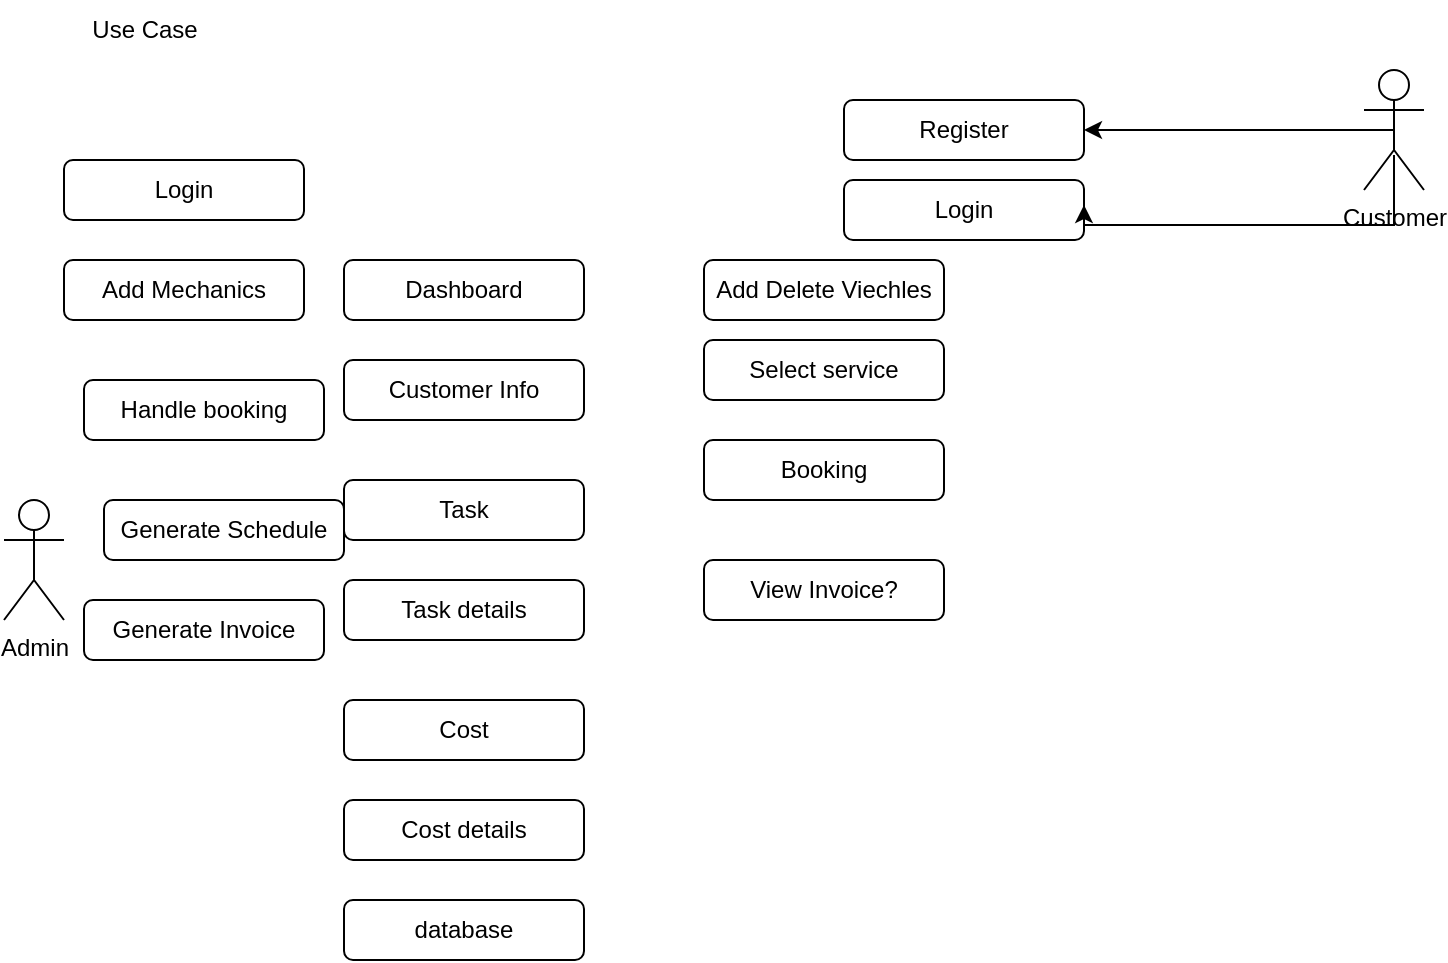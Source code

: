 <mxfile version="21.6.6" type="github" pages="3">
  <diagram name="UseCase" id="EnKb-vX4OPr-WMIfsARK">
    <mxGraphModel dx="722" dy="542" grid="1" gridSize="10" guides="1" tooltips="1" connect="1" arrows="1" fold="1" page="1" pageScale="1" pageWidth="827" pageHeight="1169" math="0" shadow="0">
      <root>
        <mxCell id="0" />
        <mxCell id="1" parent="0" />
        <mxCell id="g5O0_l2DVpQhYws2blWu-1" value="Admin" style="shape=umlActor;verticalLabelPosition=bottom;verticalAlign=top;html=1;outlineConnect=0;" parent="1" vertex="1">
          <mxGeometry x="20" y="270" width="30" height="60" as="geometry" />
        </mxCell>
        <mxCell id="g5O0_l2DVpQhYws2blWu-32" style="edgeStyle=orthogonalEdgeStyle;rounded=0;orthogonalLoop=1;jettySize=auto;html=1;exitX=0.5;exitY=0.5;exitDx=0;exitDy=0;exitPerimeter=0;entryX=1;entryY=0.5;entryDx=0;entryDy=0;" parent="1" source="g5O0_l2DVpQhYws2blWu-2" target="g5O0_l2DVpQhYws2blWu-22" edge="1">
          <mxGeometry relative="1" as="geometry">
            <mxPoint x="620" y="180" as="targetPoint" />
          </mxGeometry>
        </mxCell>
        <mxCell id="g5O0_l2DVpQhYws2blWu-2" value="Customer" style="shape=umlActor;verticalLabelPosition=bottom;verticalAlign=top;html=1;outlineConnect=0;" parent="1" vertex="1">
          <mxGeometry x="700" y="55" width="30" height="60" as="geometry" />
        </mxCell>
        <mxCell id="g5O0_l2DVpQhYws2blWu-6" value="Dashboard" style="rounded=1;whiteSpace=wrap;html=1;" parent="1" vertex="1">
          <mxGeometry x="190" y="150" width="120" height="30" as="geometry" />
        </mxCell>
        <mxCell id="g5O0_l2DVpQhYws2blWu-8" value="Customer Info" style="rounded=1;whiteSpace=wrap;html=1;" parent="1" vertex="1">
          <mxGeometry x="190" y="200" width="120" height="30" as="geometry" />
        </mxCell>
        <mxCell id="g5O0_l2DVpQhYws2blWu-9" value="Task" style="rounded=1;whiteSpace=wrap;html=1;" parent="1" vertex="1">
          <mxGeometry x="190" y="260" width="120" height="30" as="geometry" />
        </mxCell>
        <mxCell id="g5O0_l2DVpQhYws2blWu-10" value="Task details" style="rounded=1;whiteSpace=wrap;html=1;" parent="1" vertex="1">
          <mxGeometry x="190" y="310" width="120" height="30" as="geometry" />
        </mxCell>
        <mxCell id="g5O0_l2DVpQhYws2blWu-11" value="Cost" style="rounded=1;whiteSpace=wrap;html=1;" parent="1" vertex="1">
          <mxGeometry x="190" y="370" width="120" height="30" as="geometry" />
        </mxCell>
        <mxCell id="g5O0_l2DVpQhYws2blWu-12" value="Cost details" style="rounded=1;whiteSpace=wrap;html=1;" parent="1" vertex="1">
          <mxGeometry x="190" y="420" width="120" height="30" as="geometry" />
        </mxCell>
        <mxCell id="g5O0_l2DVpQhYws2blWu-13" value="database" style="rounded=1;whiteSpace=wrap;html=1;" parent="1" vertex="1">
          <mxGeometry x="190" y="470" width="120" height="30" as="geometry" />
        </mxCell>
        <mxCell id="g5O0_l2DVpQhYws2blWu-15" value="Add Mechanics" style="rounded=1;whiteSpace=wrap;html=1;" parent="1" vertex="1">
          <mxGeometry x="50" y="150" width="120" height="30" as="geometry" />
        </mxCell>
        <mxCell id="g5O0_l2DVpQhYws2blWu-16" value="Login" style="rounded=1;whiteSpace=wrap;html=1;" parent="1" vertex="1">
          <mxGeometry x="50" y="100" width="120" height="30" as="geometry" />
        </mxCell>
        <mxCell id="g5O0_l2DVpQhYws2blWu-18" value="Handle booking" style="rounded=1;whiteSpace=wrap;html=1;" parent="1" vertex="1">
          <mxGeometry x="60" y="210" width="120" height="30" as="geometry" />
        </mxCell>
        <mxCell id="g5O0_l2DVpQhYws2blWu-19" value="Generate Invoice" style="rounded=1;whiteSpace=wrap;html=1;" parent="1" vertex="1">
          <mxGeometry x="60" y="320" width="120" height="30" as="geometry" />
        </mxCell>
        <mxCell id="g5O0_l2DVpQhYws2blWu-20" value="Generate Schedule" style="rounded=1;whiteSpace=wrap;html=1;" parent="1" vertex="1">
          <mxGeometry x="70" y="270" width="120" height="30" as="geometry" />
        </mxCell>
        <mxCell id="g5O0_l2DVpQhYws2blWu-21" value="Select service" style="rounded=1;whiteSpace=wrap;html=1;" parent="1" vertex="1">
          <mxGeometry x="370" y="190" width="120" height="30" as="geometry" />
        </mxCell>
        <mxCell id="g5O0_l2DVpQhYws2blWu-22" value="Register" style="rounded=1;whiteSpace=wrap;html=1;" parent="1" vertex="1">
          <mxGeometry x="440" y="70" width="120" height="30" as="geometry" />
        </mxCell>
        <mxCell id="g5O0_l2DVpQhYws2blWu-23" value="Login" style="rounded=1;whiteSpace=wrap;html=1;" parent="1" vertex="1">
          <mxGeometry x="440" y="110" width="120" height="30" as="geometry" />
        </mxCell>
        <mxCell id="g5O0_l2DVpQhYws2blWu-24" value="Add Delete Viechles" style="rounded=1;whiteSpace=wrap;html=1;" parent="1" vertex="1">
          <mxGeometry x="370" y="150" width="120" height="30" as="geometry" />
        </mxCell>
        <mxCell id="g5O0_l2DVpQhYws2blWu-25" value="Booking" style="rounded=1;whiteSpace=wrap;html=1;" parent="1" vertex="1">
          <mxGeometry x="370" y="240" width="120" height="30" as="geometry" />
        </mxCell>
        <mxCell id="g5O0_l2DVpQhYws2blWu-26" value="View Invoice?" style="rounded=1;whiteSpace=wrap;html=1;" parent="1" vertex="1">
          <mxGeometry x="370" y="300" width="120" height="30" as="geometry" />
        </mxCell>
        <mxCell id="g5O0_l2DVpQhYws2blWu-28" value="Use Case" style="text;html=1;align=center;verticalAlign=middle;resizable=0;points=[];autosize=1;strokeColor=none;fillColor=none;" parent="1" vertex="1">
          <mxGeometry x="50" y="20" width="80" height="30" as="geometry" />
        </mxCell>
        <mxCell id="g5O0_l2DVpQhYws2blWu-33" style="edgeStyle=orthogonalEdgeStyle;rounded=0;orthogonalLoop=1;jettySize=auto;html=1;exitX=0.5;exitY=0.5;exitDx=0;exitDy=0;exitPerimeter=0;" parent="1" edge="1">
          <mxGeometry relative="1" as="geometry">
            <mxPoint x="715" y="97.5" as="sourcePoint" />
            <mxPoint x="560" y="122.5" as="targetPoint" />
            <Array as="points">
              <mxPoint x="715" y="132.5" />
              <mxPoint x="560" y="132.5" />
            </Array>
          </mxGeometry>
        </mxCell>
      </root>
    </mxGraphModel>
  </diagram>
  <diagram id="OLkhqeG3ju36_gKmezZz" name="Class">
    <mxGraphModel dx="722" dy="542" grid="1" gridSize="10" guides="1" tooltips="1" connect="1" arrows="1" fold="1" page="1" pageScale="1" pageWidth="827" pageHeight="1169" math="0" shadow="0">
      <root>
        <mxCell id="0" />
        <mxCell id="1" parent="0" />
        <mxCell id="0WgHSF5NCe-enNA-YrfK-1" value="Customer" style="swimlane;fontStyle=1;align=center;verticalAlign=top;childLayout=stackLayout;horizontal=1;startSize=26;horizontalStack=0;resizeParent=1;resizeParentMax=0;resizeLast=0;collapsible=1;marginBottom=0;whiteSpace=wrap;html=1;" parent="1" vertex="1">
          <mxGeometry x="150" y="210" width="160" height="184" as="geometry" />
        </mxCell>
        <mxCell id="0WgHSF5NCe-enNA-YrfK-2" value="+ cId: int&lt;br&gt;+ cName:String&lt;br&gt;+ Email:String&lt;br&gt;+ Password:String&lt;br&gt;+ PhonNumber:String" style="text;strokeColor=none;fillColor=none;align=left;verticalAlign=top;spacingLeft=4;spacingRight=4;overflow=hidden;rotatable=0;points=[[0,0.5],[1,0.5]];portConstraint=eastwest;whiteSpace=wrap;html=1;" parent="0WgHSF5NCe-enNA-YrfK-1" vertex="1">
          <mxGeometry y="26" width="160" height="124" as="geometry" />
        </mxCell>
        <mxCell id="0WgHSF5NCe-enNA-YrfK-3" value="" style="line;strokeWidth=1;fillColor=none;align=left;verticalAlign=middle;spacingTop=-1;spacingLeft=3;spacingRight=3;rotatable=0;labelPosition=right;points=[];portConstraint=eastwest;strokeColor=inherit;" parent="0WgHSF5NCe-enNA-YrfK-1" vertex="1">
          <mxGeometry y="150" width="160" height="8" as="geometry" />
        </mxCell>
        <mxCell id="0WgHSF5NCe-enNA-YrfK-4" value="+ method(type): type" style="text;strokeColor=none;fillColor=none;align=left;verticalAlign=top;spacingLeft=4;spacingRight=4;overflow=hidden;rotatable=0;points=[[0,0.5],[1,0.5]];portConstraint=eastwest;whiteSpace=wrap;html=1;" parent="0WgHSF5NCe-enNA-YrfK-1" vertex="1">
          <mxGeometry y="158" width="160" height="26" as="geometry" />
        </mxCell>
      </root>
    </mxGraphModel>
  </diagram>
  <diagram id="uJJ_eIYxt_ZVLPXGZLhG" name="Wireframe">
    <mxGraphModel dx="1373" dy="985" grid="1" gridSize="10" guides="1" tooltips="1" connect="1" arrows="1" fold="1" page="1" pageScale="1" pageWidth="827" pageHeight="1169" math="0" shadow="0">
      <root>
        <mxCell id="0" />
        <mxCell id="1" parent="0" />
        <mxCell id="Nb0U48UQ3BefIVBFFWBJ-71" value="Home page" style="strokeWidth=1;shadow=0;dashed=0;align=center;html=1;shape=mxgraph.mockup.containers.window;align=left;verticalAlign=top;spacingLeft=8;strokeColor2=#008cff;strokeColor3=#c4c4c4;fontColor=#666666;mainText=;fontSize=17;labelBackgroundColor=none;whiteSpace=wrap;" vertex="1" parent="1">
          <mxGeometry x="30" y="40" width="760" height="450" as="geometry" />
        </mxCell>
        <mxCell id="Nb0U48UQ3BefIVBFFWBJ-72" value="Ger&#39;s Garage" style="text;html=1;strokeColor=none;fillColor=none;align=left;verticalAlign=middle;whiteSpace=wrap;rounded=0;fontStyle=1;fontSize=20;" vertex="1" parent="1">
          <mxGeometry x="60" y="80" width="190" height="50" as="geometry" />
        </mxCell>
        <mxCell id="Nb0U48UQ3BefIVBFFWBJ-67" value="Admin" style="strokeWidth=1;shadow=0;dashed=0;align=center;html=1;shape=mxgraph.mockup.forms.uRect;fontSize=20;align=left;spacingLeft=5;fontStyle=1;fillColor=#f5f5f5;strokeColor=none;fontColor=#333333;" vertex="1" parent="1">
          <mxGeometry x="490" y="80" width="90" height="50" as="geometry" />
        </mxCell>
        <mxCell id="Nb0U48UQ3BefIVBFFWBJ-68" value="Mechanic" style="strokeWidth=1;shadow=0;dashed=0;align=center;html=1;shape=mxgraph.mockup.forms.uRect;fontSize=20;align=left;spacingLeft=5;fontStyle=1;fillColor=#f5f5f5;fontColor=#333333;strokeColor=none;" vertex="1" parent="1">
          <mxGeometry x="580" y="80" width="110" height="50" as="geometry" />
        </mxCell>
        <mxCell id="Nb0U48UQ3BefIVBFFWBJ-69" value="Customer" style="strokeWidth=1;shadow=0;dashed=0;align=center;html=1;shape=mxgraph.mockup.forms.uRect;fontSize=20;align=left;spacingLeft=5;fontStyle=1;fillColor=#f5f5f5;fontColor=#333333;strokeColor=none;" vertex="1" parent="1">
          <mxGeometry x="690" y="80" width="100" height="50" as="geometry" />
        </mxCell>
        <mxCell id="Nb0U48UQ3BefIVBFFWBJ-73" value="" style="verticalLabelPosition=bottom;shadow=0;dashed=0;align=center;html=1;verticalAlign=top;strokeWidth=1;shape=mxgraph.mockup.graphics.simpleIcon;strokeColor=#999999;" vertex="1" parent="1">
          <mxGeometry x="269" y="235" width="290" height="140" as="geometry" />
        </mxCell>
        <mxCell id="Nb0U48UQ3BefIVBFFWBJ-74" value="Image &amp;amp; message" style="text;html=1;strokeColor=none;fillColor=none;align=center;verticalAlign=middle;whiteSpace=wrap;rounded=0;fontSize=22;" vertex="1" parent="1">
          <mxGeometry x="315" y="270" width="210" height="70" as="geometry" />
        </mxCell>
        <mxCell id="Nb0U48UQ3BefIVBFFWBJ-76" value="Home Page" style="text;html=1;strokeColor=none;fillColor=none;align=center;verticalAlign=middle;whiteSpace=wrap;rounded=0;fontSize=20;" vertex="1" parent="1">
          <mxGeometry x="270" width="200" height="30" as="geometry" />
        </mxCell>
        <mxCell id="Nb0U48UQ3BefIVBFFWBJ-77" value="&lt;b&gt;Home page&lt;/b&gt;" style="strokeWidth=1;shadow=0;dashed=0;align=center;html=1;shape=mxgraph.mockup.containers.window;align=left;verticalAlign=top;spacingLeft=8;strokeColor2=#008cff;strokeColor3=#c4c4c4;fontColor=#666666;mainText=;fontSize=17;labelBackgroundColor=none;whiteSpace=wrap;" vertex="1" parent="1">
          <mxGeometry x="30" y="560" width="765" height="490" as="geometry" />
        </mxCell>
        <mxCell id="Nb0U48UQ3BefIVBFFWBJ-78" value="" style="strokeWidth=1;shadow=0;dashed=0;align=center;html=1;shape=mxgraph.mockup.forms.rrect;rSize=0;strokeColor=#999999;fillColor=#ffffff;" vertex="1" parent="1">
          <mxGeometry x="219" y="640" width="390" height="400" as="geometry" />
        </mxCell>
        <mxCell id="Nb0U48UQ3BefIVBFFWBJ-79" value="Log&amp;nbsp; In" style="strokeWidth=1;shadow=0;dashed=0;align=center;html=1;shape=mxgraph.mockup.forms.anchor;fontSize=20;fontColor=#666666;align=left;resizeWidth=1;spacingLeft=0;fontStyle=1" vertex="1" parent="Nb0U48UQ3BefIVBFFWBJ-78">
          <mxGeometry width="195" height="20" relative="1" as="geometry">
            <mxPoint x="10" y="10" as="offset" />
          </mxGeometry>
        </mxCell>
        <mxCell id="Nb0U48UQ3BefIVBFFWBJ-80" value="" style="shape=line;strokeColor=#ddeeff;strokeWidth=2;html=1;resizeWidth=1;" vertex="1" parent="Nb0U48UQ3BefIVBFFWBJ-78">
          <mxGeometry width="351" height="10" relative="1" as="geometry">
            <mxPoint x="10" y="30" as="offset" />
          </mxGeometry>
        </mxCell>
        <mxCell id="Nb0U48UQ3BefIVBFFWBJ-81" value="User Name:" style="strokeWidth=1;shadow=0;dashed=0;align=center;html=1;shape=mxgraph.mockup.forms.anchor;fontSize=20;fontColor=#666666;align=left;resizeWidth=1;spacingLeft=0;fontStyle=1" vertex="1" parent="Nb0U48UQ3BefIVBFFWBJ-78">
          <mxGeometry width="195" height="30" relative="1" as="geometry">
            <mxPoint x="10" y="40" as="offset" />
          </mxGeometry>
        </mxCell>
        <mxCell id="Nb0U48UQ3BefIVBFFWBJ-82" value="OOOOOO" style="strokeWidth=1;shadow=0;dashed=0;align=center;html=1;shape=mxgraph.mockup.forms.rrect;rSize=0;strokeColor=#999999;fontColor=#666666;align=left;spacingLeft=5;resizeWidth=1;fontStyle=0;fontSize=20;" vertex="1" parent="Nb0U48UQ3BefIVBFFWBJ-78">
          <mxGeometry width="360" height="40" relative="1" as="geometry">
            <mxPoint x="10" y="70" as="offset" />
          </mxGeometry>
        </mxCell>
        <mxCell id="Nb0U48UQ3BefIVBFFWBJ-83" value="Password:" style="strokeWidth=1;shadow=0;dashed=0;align=center;html=1;shape=mxgraph.mockup.forms.anchor;fontSize=20;fontColor=#666666;align=left;resizeWidth=1;spacingLeft=0;fontStyle=1" vertex="1" parent="Nb0U48UQ3BefIVBFFWBJ-78">
          <mxGeometry width="195" height="50" relative="1" as="geometry">
            <mxPoint x="10" y="115" as="offset" />
          </mxGeometry>
        </mxCell>
        <mxCell id="Nb0U48UQ3BefIVBFFWBJ-84" value="********" style="strokeWidth=1;shadow=0;dashed=0;align=center;html=1;shape=mxgraph.mockup.forms.rrect;rSize=0;strokeColor=#999999;fontColor=#666666;align=left;spacingLeft=5;resizeWidth=1;fontSize=20;fontStyle=1" vertex="1" parent="Nb0U48UQ3BefIVBFFWBJ-78">
          <mxGeometry width="360" height="30" relative="1" as="geometry">
            <mxPoint x="10" y="155" as="offset" />
          </mxGeometry>
        </mxCell>
        <mxCell id="Nb0U48UQ3BefIVBFFWBJ-85" value="Log In" style="strokeWidth=1;shadow=0;dashed=0;align=center;html=1;shape=mxgraph.mockup.forms.rrect;rSize=5;strokeColor=none;fontColor=#ffffff;fillColor=#66bbff;fontSize=20;fontStyle=1;" vertex="1" parent="Nb0U48UQ3BefIVBFFWBJ-78">
          <mxGeometry y="1" width="250" height="30" relative="1" as="geometry">
            <mxPoint x="80" y="-180" as="offset" />
          </mxGeometry>
        </mxCell>
        <mxCell id="Nb0U48UQ3BefIVBFFWBJ-86" value="Create an account" style="strokeWidth=1;shadow=0;dashed=0;align=center;html=1;shape=mxgraph.mockup.forms.anchor;fontSize=20;fontColor=#FF0839;align=left;spacingLeft=0;fontStyle=5;resizeWidth=1;" vertex="1" parent="Nb0U48UQ3BefIVBFFWBJ-78">
          <mxGeometry y="1" width="292.5" height="20" relative="1" as="geometry">
            <mxPoint x="20" y="-60" as="offset" />
          </mxGeometry>
        </mxCell>
        <mxCell id="Nb0U48UQ3BefIVBFFWBJ-87" value="" style="shape=line;strokeColor=#ddeeff;strokeWidth=2;html=1;resizeWidth=1;" vertex="1" parent="Nb0U48UQ3BefIVBFFWBJ-78">
          <mxGeometry y="1" width="351" height="10" relative="1" as="geometry">
            <mxPoint y="-120" as="offset" />
          </mxGeometry>
        </mxCell>
        <mxCell id="Nb0U48UQ3BefIVBFFWBJ-88" value="Don&#39;t have an account?" style="strokeWidth=1;shadow=0;dashed=0;align=center;html=1;shape=mxgraph.mockup.forms.anchor;fontSize=20;fontColor=#666666;align=left;spacingLeft=0;resizeWidth=1;fontStyle=1" vertex="1" parent="Nb0U48UQ3BefIVBFFWBJ-78">
          <mxGeometry y="1" width="292.5" height="20" relative="1" as="geometry">
            <mxPoint x="20" y="-100" as="offset" />
          </mxGeometry>
        </mxCell>
        <mxCell id="Nb0U48UQ3BefIVBFFWBJ-90" value="Login" style="text;html=1;strokeColor=none;fillColor=none;align=center;verticalAlign=middle;whiteSpace=wrap;rounded=0;fontSize=20;" vertex="1" parent="1">
          <mxGeometry x="300" y="510" width="200" height="30" as="geometry" />
        </mxCell>
        <mxCell id="Nb0U48UQ3BefIVBFFWBJ-91" value="Admin" style="strokeWidth=1;shadow=0;dashed=0;align=center;html=1;shape=mxgraph.mockup.forms.uRect;fontSize=20;align=left;spacingLeft=5;fontStyle=1;fillColor=#f5f5f5;strokeColor=none;fontColor=#333333;" vertex="1" parent="1">
          <mxGeometry x="510" y="590" width="90" height="50" as="geometry" />
        </mxCell>
        <mxCell id="Nb0U48UQ3BefIVBFFWBJ-92" value="Mechanic" style="strokeWidth=1;shadow=0;dashed=0;align=center;html=1;shape=mxgraph.mockup.forms.uRect;fontSize=20;align=left;spacingLeft=5;fontStyle=1;fillColor=#f5f5f5;fontColor=#333333;strokeColor=none;" vertex="1" parent="1">
          <mxGeometry x="590" y="590" width="110" height="50" as="geometry" />
        </mxCell>
        <mxCell id="Nb0U48UQ3BefIVBFFWBJ-93" value="Customer" style="strokeWidth=1;shadow=0;dashed=0;align=center;html=1;shape=mxgraph.mockup.forms.uRect;fontSize=20;align=left;spacingLeft=5;fontStyle=1;fillColor=#dae8fc;strokeColor=#6c8ebf;gradientColor=#7ea6e0;" vertex="1" parent="1">
          <mxGeometry x="695" y="590" width="100" height="50" as="geometry" />
        </mxCell>
        <mxCell id="Nb0U48UQ3BefIVBFFWBJ-97" value="&lt;b&gt;customer page&lt;/b&gt;" style="strokeWidth=1;shadow=0;dashed=0;align=center;html=1;shape=mxgraph.mockup.containers.window;align=left;verticalAlign=top;spacingLeft=8;strokeColor2=#008cff;strokeColor3=#c4c4c4;fontColor=#666666;mainText=;fontSize=17;labelBackgroundColor=none;whiteSpace=wrap;" vertex="1" parent="1">
          <mxGeometry x="31.5" y="1160" width="765" height="490" as="geometry" />
        </mxCell>
        <mxCell id="Nb0U48UQ3BefIVBFFWBJ-98" value="View Book" style="strokeWidth=1;shadow=0;dashed=0;align=center;html=1;shape=mxgraph.mockup.forms.uRect;fontSize=20;align=left;spacingLeft=5;fontStyle=1;fillColor=#f5f5f5;strokeColor=none;fontColor=#333333;" vertex="1" parent="1">
          <mxGeometry x="550" y="1190" width="120" height="50" as="geometry" />
        </mxCell>
        <mxCell id="Nb0U48UQ3BefIVBFFWBJ-99" value="Book" style="strokeWidth=1;shadow=0;dashed=0;align=center;html=1;shape=mxgraph.mockup.forms.uRect;fontSize=20;align=left;spacingLeft=5;fontStyle=1;fillColor=#f5f5f5;fontColor=#333333;strokeColor=none;" vertex="1" parent="1">
          <mxGeometry x="470" y="1190" width="60" height="50" as="geometry" />
        </mxCell>
        <mxCell id="Nb0U48UQ3BefIVBFFWBJ-100" value="Register Vehicle" style="strokeWidth=1;shadow=0;dashed=0;align=center;html=1;shape=mxgraph.mockup.forms.uRect;fontSize=20;align=left;spacingLeft=5;fontStyle=1;fillColor=#dae8fc;strokeColor=#6c8ebf;gradientColor=#7ea6e0;" vertex="1" parent="1">
          <mxGeometry x="300" y="1190" width="160" height="50" as="geometry" />
        </mxCell>
        <mxCell id="Nb0U48UQ3BefIVBFFWBJ-102" value="Customer page - register vehicle" style="text;html=1;strokeColor=none;fillColor=none;align=center;verticalAlign=middle;whiteSpace=wrap;rounded=0;fontSize=20;" vertex="1" parent="1">
          <mxGeometry x="180" y="1110" width="460" height="30" as="geometry" />
        </mxCell>
        <mxCell id="Nb0U48UQ3BefIVBFFWBJ-106" value="&lt;span style=&quot;font-size: 20px;&quot;&gt;&lt;b style=&quot;font-size: 20px;&quot;&gt;user&lt;/b&gt;&lt;/span&gt;" style="text;html=1;align=center;verticalAlign=middle;resizable=0;points=[];autosize=1;strokeColor=none;fillColor=none;fontSize=20;" vertex="1" parent="1">
          <mxGeometry x="720" y="1200" width="70" height="40" as="geometry" />
        </mxCell>
        <mxCell id="Nb0U48UQ3BefIVBFFWBJ-107" value="" style="sketch=0;outlineConnect=0;fontColor=#232F3E;gradientColor=none;fillColor=#232F3D;strokeColor=none;dashed=0;verticalLabelPosition=bottom;verticalAlign=top;align=center;html=1;fontSize=12;fontStyle=0;aspect=fixed;pointerEvents=1;shape=mxgraph.aws4.user;" vertex="1" parent="1">
          <mxGeometry x="680" y="1200" width="58" height="58" as="geometry" />
        </mxCell>
        <mxCell id="Nb0U48UQ3BefIVBFFWBJ-110" value="" style="strokeWidth=1;shadow=0;dashed=0;align=center;html=1;shape=mxgraph.mockup.forms.rrect;rSize=0;strokeColor=#999999;fillColor=#ffffff;" vertex="1" parent="1">
          <mxGeometry x="50" y="1260" width="740" height="370" as="geometry" />
        </mxCell>
        <mxCell id="Nb0U48UQ3BefIVBFFWBJ-111" value="Vehicle" style="strokeWidth=1;shadow=0;dashed=0;align=center;html=1;shape=mxgraph.mockup.forms.anchor;fontSize=20;fontColor=#666666;align=left;resizeWidth=1;spacingLeft=0;fontStyle=1" vertex="1" parent="Nb0U48UQ3BefIVBFFWBJ-110">
          <mxGeometry width="370" height="20" relative="1" as="geometry">
            <mxPoint x="10" y="10" as="offset" />
          </mxGeometry>
        </mxCell>
        <mxCell id="Nb0U48UQ3BefIVBFFWBJ-112" value="" style="shape=line;strokeColor=#ddeeff;strokeWidth=2;html=1;resizeWidth=1;" vertex="1" parent="Nb0U48UQ3BefIVBFFWBJ-110">
          <mxGeometry width="666" height="10" relative="1" as="geometry">
            <mxPoint x="10" y="30" as="offset" />
          </mxGeometry>
        </mxCell>
        <mxCell id="Nb0U48UQ3BefIVBFFWBJ-113" value="Licence detail:" style="strokeWidth=1;shadow=0;dashed=0;align=center;html=1;shape=mxgraph.mockup.forms.anchor;fontSize=20;fontColor=#666666;align=left;resizeWidth=1;spacingLeft=0;fontStyle=1" vertex="1" parent="Nb0U48UQ3BefIVBFFWBJ-110">
          <mxGeometry width="370" height="30" relative="1" as="geometry">
            <mxPoint x="370" y="50" as="offset" />
          </mxGeometry>
        </mxCell>
        <mxCell id="Nb0U48UQ3BefIVBFFWBJ-115" value="Maker:" style="strokeWidth=1;shadow=0;dashed=0;align=center;html=1;shape=mxgraph.mockup.forms.anchor;fontSize=20;fontColor=#666666;align=left;resizeWidth=1;spacingLeft=0;fontStyle=1" vertex="1" parent="Nb0U48UQ3BefIVBFFWBJ-110">
          <mxGeometry width="370" height="40" relative="1" as="geometry">
            <mxPoint x="10" y="125" as="offset" />
          </mxGeometry>
        </mxCell>
        <mxCell id="Nb0U48UQ3BefIVBFFWBJ-117" value="Register" style="strokeWidth=1;shadow=0;dashed=0;align=center;html=1;shape=mxgraph.mockup.forms.rrect;rSize=5;strokeColor=none;fontColor=#ffffff;fillColor=#66bbff;fontSize=20;fontStyle=1;" vertex="1" parent="Nb0U48UQ3BefIVBFFWBJ-110">
          <mxGeometry y="1" width="320" height="49" relative="1" as="geometry">
            <mxPoint x="190" y="-93" as="offset" />
          </mxGeometry>
        </mxCell>
        <mxCell id="Nb0U48UQ3BefIVBFFWBJ-119" value="" style="shape=line;strokeColor=#ddeeff;strokeWidth=2;html=1;resizeWidth=1;" vertex="1" parent="Nb0U48UQ3BefIVBFFWBJ-110">
          <mxGeometry y="1" width="666" height="10" relative="1" as="geometry">
            <mxPoint y="-120" as="offset" />
          </mxGeometry>
        </mxCell>
        <mxCell id="Nb0U48UQ3BefIVBFFWBJ-121" value="Option 1" style="strokeWidth=1;shadow=0;dashed=0;align=center;html=1;shape=mxgraph.mockup.forms.comboBox;strokeColor=#999999;fillColor=#ddeeff;align=left;fillColor2=#aaddff;mainText=;fontColor=#666666;fontSize=20;spacingLeft=3;" vertex="1" parent="Nb0U48UQ3BefIVBFFWBJ-110">
          <mxGeometry x="16" y="74" width="190" height="27.75" as="geometry" />
        </mxCell>
        <mxCell id="Nb0U48UQ3BefIVBFFWBJ-122" value="Option 1" style="strokeWidth=1;shadow=0;dashed=0;align=center;html=1;shape=mxgraph.mockup.forms.comboBox;strokeColor=#999999;fillColor=#ddeeff;align=left;fillColor2=#aaddff;mainText=;fontColor=#666666;fontSize=20;spacingLeft=3;" vertex="1" parent="Nb0U48UQ3BefIVBFFWBJ-110">
          <mxGeometry x="16" y="157.25" width="190" height="27.75" as="geometry" />
        </mxCell>
        <mxCell id="Nb0U48UQ3BefIVBFFWBJ-136" value="OOOOOO" style="strokeWidth=1;shadow=0;dashed=0;align=center;html=1;shape=mxgraph.mockup.forms.rrect;rSize=0;strokeColor=#999999;fontColor=#666666;align=left;spacingLeft=5;resizeWidth=1;fontStyle=0;fontSize=20;" vertex="1" parent="Nb0U48UQ3BefIVBFFWBJ-110">
          <mxGeometry x="380" y="74" width="340" height="27.75" as="geometry" />
        </mxCell>
        <mxCell id="Nb0U48UQ3BefIVBFFWBJ-137" value="Engine:" style="strokeWidth=1;shadow=0;dashed=0;align=center;html=1;shape=mxgraph.mockup.forms.anchor;fontSize=20;fontColor=#666666;align=left;resizeWidth=1;spacingLeft=0;fontStyle=1" vertex="1" parent="Nb0U48UQ3BefIVBFFWBJ-110">
          <mxGeometry x="364" y="129.5" width="370" height="18.5" as="geometry" />
        </mxCell>
        <mxCell id="Nb0U48UQ3BefIVBFFWBJ-138" value="Option 1" style="strokeWidth=1;shadow=0;dashed=0;align=center;html=1;shape=mxgraph.mockup.forms.comboBox;strokeColor=#999999;fillColor=#ddeeff;align=left;fillColor2=#aaddff;mainText=;fontColor=#666666;fontSize=20;spacingLeft=3;" vertex="1" parent="Nb0U48UQ3BefIVBFFWBJ-110">
          <mxGeometry x="390" y="157.25" width="220" height="27.75" as="geometry" />
        </mxCell>
        <mxCell id="Nb0U48UQ3BefIVBFFWBJ-123" value="Type:" style="strokeWidth=1;shadow=0;dashed=0;align=center;html=1;shape=mxgraph.mockup.forms.anchor;fontSize=20;fontColor=#666666;align=left;resizeWidth=1;spacingLeft=0;fontStyle=1" vertex="1" parent="1">
          <mxGeometry x="64" y="1300" width="370" height="30" as="geometry" />
        </mxCell>
        <mxCell id="Nb0U48UQ3BefIVBFFWBJ-139" value="Customer page - Boking" style="text;html=1;strokeColor=none;fillColor=none;align=center;verticalAlign=middle;whiteSpace=wrap;rounded=0;fontSize=20;" vertex="1" parent="1">
          <mxGeometry x="200" y="1760" width="460" height="30" as="geometry" />
        </mxCell>
        <mxCell id="Nb0U48UQ3BefIVBFFWBJ-140" value="&lt;b&gt;customer page&lt;/b&gt;" style="strokeWidth=1;shadow=0;dashed=0;align=center;html=1;shape=mxgraph.mockup.containers.window;align=left;verticalAlign=top;spacingLeft=8;strokeColor2=#008cff;strokeColor3=#c4c4c4;fontColor=#666666;mainText=;fontSize=17;labelBackgroundColor=none;whiteSpace=wrap;" vertex="1" parent="1">
          <mxGeometry x="31.5" y="1840" width="765" height="490" as="geometry" />
        </mxCell>
        <mxCell id="Nb0U48UQ3BefIVBFFWBJ-143" value="Book" style="strokeWidth=1;shadow=0;dashed=0;align=center;html=1;shape=mxgraph.mockup.forms.uRect;fontSize=20;align=left;spacingLeft=5;fontStyle=1;fillColor=#dae8fc;strokeColor=#6c8ebf;gradientColor=#7ea6e0;" vertex="1" parent="1">
          <mxGeometry x="470" y="1880" width="80" height="50" as="geometry" />
        </mxCell>
        <mxCell id="Nb0U48UQ3BefIVBFFWBJ-144" value="Register Vehicle" style="strokeWidth=1;shadow=0;dashed=0;align=center;html=1;shape=mxgraph.mockup.forms.uRect;fontSize=20;align=left;spacingLeft=5;fontStyle=1;fillColor=#f5f5f5;fontColor=#333333;strokeColor=none;" vertex="1" parent="1">
          <mxGeometry x="300" y="1880" width="60" height="50" as="geometry" />
        </mxCell>
        <mxCell id="Nb0U48UQ3BefIVBFFWBJ-145" value="View Book" style="strokeWidth=1;shadow=0;dashed=0;align=center;html=1;shape=mxgraph.mockup.forms.uRect;fontSize=20;align=left;spacingLeft=5;fontStyle=1;fillColor=#f5f5f5;strokeColor=none;fontColor=#333333;" vertex="1" parent="1">
          <mxGeometry x="560" y="1880" width="120" height="50" as="geometry" />
        </mxCell>
        <mxCell id="Nb0U48UQ3BefIVBFFWBJ-146" value="" style="sketch=0;outlineConnect=0;fontColor=#232F3E;gradientColor=none;fillColor=#232F3D;strokeColor=none;dashed=0;verticalLabelPosition=bottom;verticalAlign=top;align=center;html=1;fontSize=12;fontStyle=0;aspect=fixed;pointerEvents=1;shape=mxgraph.aws4.user;" vertex="1" parent="1">
          <mxGeometry x="680" y="1890" width="58" height="58" as="geometry" />
        </mxCell>
        <mxCell id="Nb0U48UQ3BefIVBFFWBJ-147" value="&lt;span style=&quot;font-size: 20px;&quot;&gt;&lt;b style=&quot;font-size: 20px;&quot;&gt;user&lt;/b&gt;&lt;/span&gt;" style="text;html=1;align=center;verticalAlign=middle;resizable=0;points=[];autosize=1;strokeColor=none;fillColor=none;fontSize=20;" vertex="1" parent="1">
          <mxGeometry x="720" y="1890" width="70" height="40" as="geometry" />
        </mxCell>
        <mxCell id="Nb0U48UQ3BefIVBFFWBJ-148" value="" style="strokeWidth=1;shadow=0;dashed=0;align=center;html=1;shape=mxgraph.mockup.forms.rrect;rSize=0;strokeColor=#999999;fillColor=#ffffff;" vertex="1" parent="1">
          <mxGeometry x="50" y="1950" width="740" height="370" as="geometry" />
        </mxCell>
        <mxCell id="Nb0U48UQ3BefIVBFFWBJ-149" value="Book Service" style="strokeWidth=1;shadow=0;dashed=0;align=center;html=1;shape=mxgraph.mockup.forms.anchor;fontSize=20;fontColor=#666666;align=left;resizeWidth=1;spacingLeft=0;fontStyle=1" vertex="1" parent="Nb0U48UQ3BefIVBFFWBJ-148">
          <mxGeometry width="360.263" height="20" relative="1" as="geometry">
            <mxPoint x="10" y="10" as="offset" />
          </mxGeometry>
        </mxCell>
        <mxCell id="Nb0U48UQ3BefIVBFFWBJ-150" value="" style="shape=line;strokeColor=#ddeeff;strokeWidth=2;html=1;resizeWidth=1;" vertex="1" parent="Nb0U48UQ3BefIVBFFWBJ-148">
          <mxGeometry width="648.474" height="10" relative="1" as="geometry">
            <mxPoint x="10" y="30" as="offset" />
          </mxGeometry>
        </mxCell>
        <mxCell id="Nb0U48UQ3BefIVBFFWBJ-151" value="Date:" style="strokeWidth=1;shadow=0;dashed=0;align=center;html=1;shape=mxgraph.mockup.forms.anchor;fontSize=20;fontColor=#666666;align=left;resizeWidth=1;spacingLeft=0;fontStyle=1" vertex="1" parent="Nb0U48UQ3BefIVBFFWBJ-148">
          <mxGeometry width="360.263" height="30" relative="1" as="geometry">
            <mxPoint x="370" y="50" as="offset" />
          </mxGeometry>
        </mxCell>
        <mxCell id="Nb0U48UQ3BefIVBFFWBJ-152" value="Comments:" style="strokeWidth=1;shadow=0;dashed=0;align=center;html=1;shape=mxgraph.mockup.forms.anchor;fontSize=20;fontColor=#666666;align=left;resizeWidth=1;spacingLeft=0;fontStyle=1" vertex="1" parent="Nb0U48UQ3BefIVBFFWBJ-148">
          <mxGeometry width="360.263" height="40" relative="1" as="geometry">
            <mxPoint x="10" y="176" as="offset" />
          </mxGeometry>
        </mxCell>
        <mxCell id="Nb0U48UQ3BefIVBFFWBJ-153" value="Book" style="strokeWidth=1;shadow=0;dashed=0;align=center;html=1;shape=mxgraph.mockup.forms.rrect;rSize=5;strokeColor=none;fontColor=#ffffff;fillColor=#66bbff;fontSize=20;fontStyle=1;" vertex="1" parent="Nb0U48UQ3BefIVBFFWBJ-148">
          <mxGeometry y="1" width="320" height="41" relative="1" as="geometry">
            <mxPoint x="190" y="-55" as="offset" />
          </mxGeometry>
        </mxCell>
        <mxCell id="Nb0U48UQ3BefIVBFFWBJ-154" value="" style="shape=line;strokeColor=#ddeeff;strokeWidth=2;html=1;resizeWidth=1;" vertex="1" parent="Nb0U48UQ3BefIVBFFWBJ-148">
          <mxGeometry y="1" width="648.474" height="20" relative="1" as="geometry">
            <mxPoint y="-91" as="offset" />
          </mxGeometry>
        </mxCell>
        <mxCell id="Nb0U48UQ3BefIVBFFWBJ-155" value="Option 1" style="strokeWidth=1;shadow=0;dashed=0;align=center;html=1;shape=mxgraph.mockup.forms.comboBox;strokeColor=#999999;fillColor=#ddeeff;align=left;fillColor2=#aaddff;mainText=;fontColor=#666666;fontSize=20;spacingLeft=3;" vertex="1" parent="Nb0U48UQ3BefIVBFFWBJ-148">
          <mxGeometry x="38.947" y="90" width="185" height="27.75" as="geometry" />
        </mxCell>
        <mxCell id="Nb0U48UQ3BefIVBFFWBJ-157" value="OOOOOO" style="strokeWidth=1;shadow=0;dashed=0;align=center;html=1;shape=mxgraph.mockup.forms.rrect;rSize=0;strokeColor=#999999;fontColor=#666666;align=left;spacingLeft=5;resizeWidth=1;fontStyle=0;fontSize=20;" vertex="1" parent="Nb0U48UQ3BefIVBFFWBJ-148">
          <mxGeometry x="38.947" y="220" width="331.053" height="35" as="geometry" />
        </mxCell>
        <mxCell id="Nb0U48UQ3BefIVBFFWBJ-158" value="Service:" style="strokeWidth=1;shadow=0;dashed=0;align=center;html=1;shape=mxgraph.mockup.forms.anchor;fontSize=20;fontColor=#666666;align=left;resizeWidth=1;spacingLeft=0;fontStyle=1" vertex="1" parent="Nb0U48UQ3BefIVBFFWBJ-148">
          <mxGeometry x="354.421" y="190.75" width="360.263" height="18.5" as="geometry" />
        </mxCell>
        <mxCell id="Nb0U48UQ3BefIVBFFWBJ-159" value="Option 1" style="strokeWidth=1;shadow=0;dashed=0;align=center;html=1;shape=mxgraph.mockup.forms.comboBox;strokeColor=#999999;fillColor=#ddeeff;align=left;fillColor2=#aaddff;mainText=;fontColor=#666666;fontSize=20;spacingLeft=3;" vertex="1" parent="Nb0U48UQ3BefIVBFFWBJ-148">
          <mxGeometry x="412.842" y="227.25" width="214.211" height="27.75" as="geometry" />
        </mxCell>
        <mxCell id="Nb0U48UQ3BefIVBFFWBJ-160" value="Vehicle(Licence No.):" style="strokeWidth=1;shadow=0;dashed=0;align=center;html=1;shape=mxgraph.mockup.forms.anchor;fontSize=20;fontColor=#666666;align=left;resizeWidth=1;spacingLeft=0;fontStyle=1" vertex="1" parent="Nb0U48UQ3BefIVBFFWBJ-148">
          <mxGeometry x="9.737" y="44" width="360.263" height="30" as="geometry" />
        </mxCell>
        <mxCell id="Nb0U48UQ3BefIVBFFWBJ-161" value="" style="strokeWidth=1;shadow=0;dashed=0;align=center;html=1;shape=mxgraph.mockup.forms.rrect;rSize=5;strokeColor=#999999;fillColor=#ffffff;" vertex="1" parent="Nb0U48UQ3BefIVBFFWBJ-148">
          <mxGeometry x="535.53" y="40" width="184.47" height="120.75" as="geometry" />
        </mxCell>
        <mxCell id="Nb0U48UQ3BefIVBFFWBJ-162" value="October 2014" style="strokeWidth=1;shadow=0;dashed=0;align=center;html=1;shape=mxgraph.mockup.forms.anchor;fontColor=#999999;" vertex="1" parent="Nb0U48UQ3BefIVBFFWBJ-161">
          <mxGeometry x="28.659" y="5.52" width="95.529" height="13.8" as="geometry" />
        </mxCell>
        <mxCell id="Nb0U48UQ3BefIVBFFWBJ-163" value="&lt;" style="strokeWidth=1;shadow=0;dashed=0;align=center;html=1;shape=mxgraph.mockup.forms.rrect;rSize=4;strokeColor=#999999;fontColor=#008cff;fontSize=19;fontStyle=1;" vertex="1" parent="Nb0U48UQ3BefIVBFFWBJ-161">
          <mxGeometry x="7.642" y="5.52" width="23.882" height="13.8" as="geometry" />
        </mxCell>
        <mxCell id="Nb0U48UQ3BefIVBFFWBJ-164" value="&gt;" style="strokeWidth=1;shadow=0;dashed=0;align=center;html=1;shape=mxgraph.mockup.forms.rrect;rSize=4;strokeColor=#999999;fontColor=#008cff;fontSize=19;fontStyle=1;" vertex="1" parent="Nb0U48UQ3BefIVBFFWBJ-161">
          <mxGeometry x="121.322" y="5.52" width="23.882" height="13.8" as="geometry" />
        </mxCell>
        <mxCell id="Nb0U48UQ3BefIVBFFWBJ-165" value="Mo" style="strokeWidth=1;shadow=0;dashed=0;align=center;html=1;shape=mxgraph.mockup.forms.anchor;fontColor=#999999;" vertex="1" parent="Nb0U48UQ3BefIVBFFWBJ-161">
          <mxGeometry x="9.553" y="19.32" width="19.106" height="13.8" as="geometry" />
        </mxCell>
        <mxCell id="Nb0U48UQ3BefIVBFFWBJ-166" value="Tu" style="strokeWidth=1;shadow=0;dashed=0;align=center;html=1;shape=mxgraph.mockup.forms.anchor;fontColor=#999999;" vertex="1" parent="Nb0U48UQ3BefIVBFFWBJ-161">
          <mxGeometry x="28.659" y="19.32" width="19.106" height="13.8" as="geometry" />
        </mxCell>
        <mxCell id="Nb0U48UQ3BefIVBFFWBJ-167" value="We" style="strokeWidth=1;shadow=0;dashed=0;align=center;html=1;shape=mxgraph.mockup.forms.anchor;fontColor=#999999;" vertex="1" parent="Nb0U48UQ3BefIVBFFWBJ-161">
          <mxGeometry x="47.765" y="19.32" width="19.106" height="13.8" as="geometry" />
        </mxCell>
        <mxCell id="Nb0U48UQ3BefIVBFFWBJ-168" value="Th" style="strokeWidth=1;shadow=0;dashed=0;align=center;html=1;shape=mxgraph.mockup.forms.anchor;fontColor=#999999;" vertex="1" parent="Nb0U48UQ3BefIVBFFWBJ-161">
          <mxGeometry x="66.87" y="19.32" width="19.106" height="13.8" as="geometry" />
        </mxCell>
        <mxCell id="Nb0U48UQ3BefIVBFFWBJ-169" value="Fr" style="strokeWidth=1;shadow=0;dashed=0;align=center;html=1;shape=mxgraph.mockup.forms.anchor;fontColor=#999999;" vertex="1" parent="Nb0U48UQ3BefIVBFFWBJ-161">
          <mxGeometry x="85.976" y="19.32" width="19.106" height="13.8" as="geometry" />
        </mxCell>
        <mxCell id="Nb0U48UQ3BefIVBFFWBJ-170" value="Sa" style="strokeWidth=1;shadow=0;dashed=0;align=center;html=1;shape=mxgraph.mockup.forms.anchor;fontColor=#999999;" vertex="1" parent="Nb0U48UQ3BefIVBFFWBJ-161">
          <mxGeometry x="105.082" y="19.32" width="19.106" height="13.8" as="geometry" />
        </mxCell>
        <mxCell id="Nb0U48UQ3BefIVBFFWBJ-171" value="Su" style="strokeWidth=1;shadow=0;dashed=0;align=center;html=1;shape=mxgraph.mockup.forms.anchor;fontColor=#999999;" vertex="1" parent="Nb0U48UQ3BefIVBFFWBJ-161">
          <mxGeometry x="124.188" y="19.32" width="19.106" height="13.8" as="geometry" />
        </mxCell>
        <mxCell id="Nb0U48UQ3BefIVBFFWBJ-172" value="1" style="strokeWidth=1;shadow=0;dashed=0;align=center;html=1;shape=mxgraph.mockup.forms.rrect;rSize=0;strokeColor=#999999;fontColor=#999999;" vertex="1" parent="Nb0U48UQ3BefIVBFFWBJ-161">
          <mxGeometry x="9.553" y="33.12" width="19.106" height="13.8" as="geometry" />
        </mxCell>
        <mxCell id="Nb0U48UQ3BefIVBFFWBJ-173" value="2" style="strokeWidth=1;shadow=0;dashed=0;align=center;html=1;shape=mxgraph.mockup.forms.rrect;rSize=0;strokeColor=#999999;fontColor=#999999;" vertex="1" parent="Nb0U48UQ3BefIVBFFWBJ-161">
          <mxGeometry x="28.659" y="33.12" width="19.106" height="13.8" as="geometry" />
        </mxCell>
        <mxCell id="Nb0U48UQ3BefIVBFFWBJ-174" value="3" style="strokeWidth=1;shadow=0;dashed=0;align=center;html=1;shape=mxgraph.mockup.forms.rrect;rSize=0;strokeColor=#999999;fontColor=#999999;" vertex="1" parent="Nb0U48UQ3BefIVBFFWBJ-161">
          <mxGeometry x="47.765" y="33.12" width="19.106" height="13.8" as="geometry" />
        </mxCell>
        <mxCell id="Nb0U48UQ3BefIVBFFWBJ-175" value="4" style="strokeWidth=1;shadow=0;dashed=0;align=center;html=1;shape=mxgraph.mockup.forms.rrect;rSize=0;strokeColor=#999999;fontColor=#999999;" vertex="1" parent="Nb0U48UQ3BefIVBFFWBJ-161">
          <mxGeometry x="66.87" y="33.12" width="19.106" height="13.8" as="geometry" />
        </mxCell>
        <mxCell id="Nb0U48UQ3BefIVBFFWBJ-176" value="5" style="strokeWidth=1;shadow=0;dashed=0;align=center;html=1;shape=mxgraph.mockup.forms.rrect;rSize=0;strokeColor=#999999;fontColor=#999999;" vertex="1" parent="Nb0U48UQ3BefIVBFFWBJ-161">
          <mxGeometry x="85.976" y="33.12" width="19.106" height="13.8" as="geometry" />
        </mxCell>
        <mxCell id="Nb0U48UQ3BefIVBFFWBJ-177" value="6" style="strokeWidth=1;shadow=0;dashed=0;align=center;html=1;shape=mxgraph.mockup.forms.rrect;rSize=0;strokeColor=#999999;fontColor=#999999;" vertex="1" parent="Nb0U48UQ3BefIVBFFWBJ-161">
          <mxGeometry x="105.082" y="33.12" width="19.106" height="13.8" as="geometry" />
        </mxCell>
        <mxCell id="Nb0U48UQ3BefIVBFFWBJ-178" value="7" style="strokeWidth=1;shadow=0;dashed=0;align=center;html=1;shape=mxgraph.mockup.forms.rrect;rSize=0;strokeColor=#999999;fontColor=#999999;" vertex="1" parent="Nb0U48UQ3BefIVBFFWBJ-161">
          <mxGeometry x="124.188" y="33.12" width="19.106" height="13.8" as="geometry" />
        </mxCell>
        <mxCell id="Nb0U48UQ3BefIVBFFWBJ-179" value="8" style="strokeWidth=1;shadow=0;dashed=0;align=center;html=1;shape=mxgraph.mockup.forms.rrect;rSize=0;strokeColor=#999999;fontColor=#999999;" vertex="1" parent="Nb0U48UQ3BefIVBFFWBJ-161">
          <mxGeometry x="9.553" y="46.92" width="19.106" height="13.8" as="geometry" />
        </mxCell>
        <mxCell id="Nb0U48UQ3BefIVBFFWBJ-180" value="9" style="strokeWidth=1;shadow=0;dashed=0;align=center;html=1;shape=mxgraph.mockup.forms.rrect;rSize=0;strokeColor=#999999;fontColor=#999999;" vertex="1" parent="Nb0U48UQ3BefIVBFFWBJ-161">
          <mxGeometry x="28.659" y="46.92" width="19.106" height="13.8" as="geometry" />
        </mxCell>
        <mxCell id="Nb0U48UQ3BefIVBFFWBJ-181" value="10" style="strokeWidth=1;shadow=0;dashed=0;align=center;html=1;shape=mxgraph.mockup.forms.rrect;rSize=0;strokeColor=#999999;fontColor=#999999;" vertex="1" parent="Nb0U48UQ3BefIVBFFWBJ-161">
          <mxGeometry x="47.765" y="46.92" width="19.106" height="13.8" as="geometry" />
        </mxCell>
        <mxCell id="Nb0U48UQ3BefIVBFFWBJ-182" value="11" style="strokeWidth=1;shadow=0;dashed=0;align=center;html=1;shape=mxgraph.mockup.forms.rrect;rSize=0;strokeColor=#999999;fontColor=#999999;" vertex="1" parent="Nb0U48UQ3BefIVBFFWBJ-161">
          <mxGeometry x="66.87" y="46.92" width="19.106" height="13.8" as="geometry" />
        </mxCell>
        <mxCell id="Nb0U48UQ3BefIVBFFWBJ-183" value="12" style="strokeWidth=1;shadow=0;dashed=0;align=center;html=1;shape=mxgraph.mockup.forms.rrect;rSize=0;strokeColor=#999999;fontColor=#999999;" vertex="1" parent="Nb0U48UQ3BefIVBFFWBJ-161">
          <mxGeometry x="85.976" y="46.92" width="19.106" height="13.8" as="geometry" />
        </mxCell>
        <mxCell id="Nb0U48UQ3BefIVBFFWBJ-184" value="13" style="strokeWidth=1;shadow=0;dashed=0;align=center;html=1;shape=mxgraph.mockup.forms.rrect;rSize=0;strokeColor=#999999;fontColor=#999999;" vertex="1" parent="Nb0U48UQ3BefIVBFFWBJ-161">
          <mxGeometry x="105.082" y="46.92" width="19.106" height="13.8" as="geometry" />
        </mxCell>
        <mxCell id="Nb0U48UQ3BefIVBFFWBJ-185" value="14" style="strokeWidth=1;shadow=0;dashed=0;align=center;html=1;shape=mxgraph.mockup.forms.rrect;rSize=0;strokeColor=#999999;fontColor=#999999;" vertex="1" parent="Nb0U48UQ3BefIVBFFWBJ-161">
          <mxGeometry x="124.188" y="46.92" width="19.106" height="13.8" as="geometry" />
        </mxCell>
        <mxCell id="Nb0U48UQ3BefIVBFFWBJ-186" value="15" style="strokeWidth=1;shadow=0;dashed=0;align=center;html=1;shape=mxgraph.mockup.forms.rrect;rSize=0;strokeColor=#999999;fontColor=#999999;" vertex="1" parent="Nb0U48UQ3BefIVBFFWBJ-161">
          <mxGeometry x="9.553" y="60.72" width="19.106" height="13.8" as="geometry" />
        </mxCell>
        <mxCell id="Nb0U48UQ3BefIVBFFWBJ-187" value="16" style="strokeWidth=1;shadow=0;dashed=0;align=center;html=1;shape=mxgraph.mockup.forms.rrect;rSize=0;strokeColor=#999999;fontColor=#999999;" vertex="1" parent="Nb0U48UQ3BefIVBFFWBJ-161">
          <mxGeometry x="28.659" y="60.72" width="19.106" height="13.8" as="geometry" />
        </mxCell>
        <mxCell id="Nb0U48UQ3BefIVBFFWBJ-188" value="17" style="strokeWidth=1;shadow=0;dashed=0;align=center;html=1;shape=mxgraph.mockup.forms.rrect;rSize=0;strokeColor=#999999;fontColor=#999999;" vertex="1" parent="Nb0U48UQ3BefIVBFFWBJ-161">
          <mxGeometry x="47.765" y="60.72" width="19.106" height="13.8" as="geometry" />
        </mxCell>
        <mxCell id="Nb0U48UQ3BefIVBFFWBJ-189" value="18" style="strokeWidth=1;shadow=0;dashed=0;align=center;html=1;shape=mxgraph.mockup.forms.rrect;rSize=0;strokeColor=#999999;fontColor=#999999;" vertex="1" parent="Nb0U48UQ3BefIVBFFWBJ-161">
          <mxGeometry x="66.87" y="60.72" width="19.106" height="13.8" as="geometry" />
        </mxCell>
        <mxCell id="Nb0U48UQ3BefIVBFFWBJ-190" value="19" style="strokeWidth=1;shadow=0;dashed=0;align=center;html=1;shape=mxgraph.mockup.forms.rrect;rSize=0;strokeColor=#999999;fontColor=#999999;" vertex="1" parent="Nb0U48UQ3BefIVBFFWBJ-161">
          <mxGeometry x="85.976" y="60.72" width="19.106" height="13.8" as="geometry" />
        </mxCell>
        <mxCell id="Nb0U48UQ3BefIVBFFWBJ-191" value="20" style="strokeWidth=1;shadow=0;dashed=0;align=center;html=1;shape=mxgraph.mockup.forms.rrect;rSize=0;strokeColor=#999999;fontColor=#999999;" vertex="1" parent="Nb0U48UQ3BefIVBFFWBJ-161">
          <mxGeometry x="105.082" y="60.72" width="19.106" height="13.8" as="geometry" />
        </mxCell>
        <mxCell id="Nb0U48UQ3BefIVBFFWBJ-192" value="21" style="strokeWidth=1;shadow=0;dashed=0;align=center;html=1;shape=mxgraph.mockup.forms.rrect;rSize=0;strokeColor=#999999;fontColor=#999999;" vertex="1" parent="Nb0U48UQ3BefIVBFFWBJ-161">
          <mxGeometry x="124.188" y="60.72" width="19.106" height="13.8" as="geometry" />
        </mxCell>
        <mxCell id="Nb0U48UQ3BefIVBFFWBJ-193" value="22" style="strokeWidth=1;shadow=0;dashed=0;align=center;html=1;shape=mxgraph.mockup.forms.rrect;rSize=0;strokeColor=#999999;fontColor=#999999;" vertex="1" parent="Nb0U48UQ3BefIVBFFWBJ-161">
          <mxGeometry x="9.553" y="74.52" width="19.106" height="13.8" as="geometry" />
        </mxCell>
        <mxCell id="Nb0U48UQ3BefIVBFFWBJ-194" value="23" style="strokeWidth=1;shadow=0;dashed=0;align=center;html=1;shape=mxgraph.mockup.forms.rrect;rSize=0;strokeColor=#999999;fontColor=#999999;" vertex="1" parent="Nb0U48UQ3BefIVBFFWBJ-161">
          <mxGeometry x="28.659" y="74.52" width="19.106" height="13.8" as="geometry" />
        </mxCell>
        <mxCell id="Nb0U48UQ3BefIVBFFWBJ-195" value="25" style="strokeWidth=1;shadow=0;dashed=0;align=center;html=1;shape=mxgraph.mockup.forms.rrect;rSize=0;strokeColor=#999999;fontColor=#999999;" vertex="1" parent="Nb0U48UQ3BefIVBFFWBJ-161">
          <mxGeometry x="66.87" y="74.52" width="19.106" height="13.8" as="geometry" />
        </mxCell>
        <mxCell id="Nb0U48UQ3BefIVBFFWBJ-196" value="26" style="strokeWidth=1;shadow=0;dashed=0;align=center;html=1;shape=mxgraph.mockup.forms.rrect;rSize=0;strokeColor=#999999;fontColor=#999999;" vertex="1" parent="Nb0U48UQ3BefIVBFFWBJ-161">
          <mxGeometry x="85.976" y="74.52" width="19.106" height="13.8" as="geometry" />
        </mxCell>
        <mxCell id="Nb0U48UQ3BefIVBFFWBJ-197" value="27" style="strokeWidth=1;shadow=0;dashed=0;align=center;html=1;shape=mxgraph.mockup.forms.rrect;rSize=0;strokeColor=#999999;fontColor=#999999;" vertex="1" parent="Nb0U48UQ3BefIVBFFWBJ-161">
          <mxGeometry x="105.082" y="74.52" width="19.106" height="13.8" as="geometry" />
        </mxCell>
        <mxCell id="Nb0U48UQ3BefIVBFFWBJ-198" value="28" style="strokeWidth=1;shadow=0;dashed=0;align=center;html=1;shape=mxgraph.mockup.forms.rrect;rSize=0;strokeColor=#999999;fontColor=#999999;" vertex="1" parent="Nb0U48UQ3BefIVBFFWBJ-161">
          <mxGeometry x="124.188" y="74.52" width="19.106" height="13.8" as="geometry" />
        </mxCell>
        <mxCell id="Nb0U48UQ3BefIVBFFWBJ-199" value="29" style="strokeWidth=1;shadow=0;dashed=0;align=center;html=1;shape=mxgraph.mockup.forms.rrect;rSize=0;strokeColor=#999999;fontColor=#999999;" vertex="1" parent="Nb0U48UQ3BefIVBFFWBJ-161">
          <mxGeometry x="9.553" y="88.32" width="19.106" height="13.8" as="geometry" />
        </mxCell>
        <mxCell id="Nb0U48UQ3BefIVBFFWBJ-200" value="30" style="strokeWidth=1;shadow=0;dashed=0;align=center;html=1;shape=mxgraph.mockup.forms.rrect;rSize=0;strokeColor=#999999;fontColor=#999999;" vertex="1" parent="Nb0U48UQ3BefIVBFFWBJ-161">
          <mxGeometry x="28.659" y="88.32" width="19.106" height="13.8" as="geometry" />
        </mxCell>
        <mxCell id="Nb0U48UQ3BefIVBFFWBJ-201" value="31" style="strokeWidth=1;shadow=0;dashed=0;align=center;html=1;shape=mxgraph.mockup.forms.rrect;rSize=0;strokeColor=#999999;fontColor=#999999;direction=south;" vertex="1" parent="Nb0U48UQ3BefIVBFFWBJ-161">
          <mxGeometry x="52.26" y="82.186" width="10.114" height="26.068" as="geometry" />
        </mxCell>
        <mxCell id="Nb0U48UQ3BefIVBFFWBJ-202" value="1" style="strokeWidth=1;shadow=0;dashed=0;align=center;html=1;shape=mxgraph.mockup.forms.rrect;rSize=0;strokeColor=#999999;fontColor=#999999;fillColor=#ddeeff;" vertex="1" parent="Nb0U48UQ3BefIVBFFWBJ-161">
          <mxGeometry x="66.87" y="88.32" width="19.106" height="13.8" as="geometry" />
        </mxCell>
        <mxCell id="Nb0U48UQ3BefIVBFFWBJ-203" value="2" style="strokeWidth=1;shadow=0;dashed=0;align=center;html=1;shape=mxgraph.mockup.forms.rrect;rSize=0;strokeColor=#999999;fontColor=#999999;fillColor=#ddeeff;" vertex="1" parent="Nb0U48UQ3BefIVBFFWBJ-161">
          <mxGeometry x="85.976" y="88.32" width="19.106" height="13.8" as="geometry" />
        </mxCell>
        <mxCell id="Nb0U48UQ3BefIVBFFWBJ-204" value="3" style="strokeWidth=1;shadow=0;dashed=0;align=center;html=1;shape=mxgraph.mockup.forms.rrect;rSize=0;strokeColor=#999999;fontColor=#999999;fillColor=#ddeeff;" vertex="1" parent="Nb0U48UQ3BefIVBFFWBJ-161">
          <mxGeometry x="105.082" y="88.32" width="19.106" height="13.8" as="geometry" />
        </mxCell>
        <mxCell id="Nb0U48UQ3BefIVBFFWBJ-205" value="4" style="strokeWidth=1;shadow=0;dashed=0;align=center;html=1;shape=mxgraph.mockup.forms.rrect;rSize=0;strokeColor=#999999;fontColor=#999999;fillColor=#ddeeff;" vertex="1" parent="Nb0U48UQ3BefIVBFFWBJ-161">
          <mxGeometry x="124.188" y="88.32" width="19.106" height="13.8" as="geometry" />
        </mxCell>
        <mxCell id="Nb0U48UQ3BefIVBFFWBJ-206" value="5" style="strokeWidth=1;shadow=0;dashed=0;align=center;html=1;shape=mxgraph.mockup.forms.rrect;rSize=0;strokeColor=#999999;fontColor=#999999;fillColor=#ddeeff;" vertex="1" parent="Nb0U48UQ3BefIVBFFWBJ-161">
          <mxGeometry x="9.553" y="102.12" width="19.106" height="13.8" as="geometry" />
        </mxCell>
        <mxCell id="Nb0U48UQ3BefIVBFFWBJ-207" value="6" style="strokeWidth=1;shadow=0;dashed=0;align=center;html=1;shape=mxgraph.mockup.forms.rrect;rSize=0;strokeColor=#999999;fontColor=#999999;fillColor=#ddeeff;" vertex="1" parent="Nb0U48UQ3BefIVBFFWBJ-161">
          <mxGeometry x="28.659" y="102.12" width="19.106" height="13.8" as="geometry" />
        </mxCell>
        <mxCell id="Nb0U48UQ3BefIVBFFWBJ-208" value="7" style="strokeWidth=1;shadow=0;dashed=0;align=center;html=1;shape=mxgraph.mockup.forms.rrect;rSize=0;strokeColor=#999999;fontColor=#999999;fillColor=#ddeeff;" vertex="1" parent="Nb0U48UQ3BefIVBFFWBJ-161">
          <mxGeometry x="47.765" y="102.12" width="19.106" height="13.8" as="geometry" />
        </mxCell>
        <mxCell id="Nb0U48UQ3BefIVBFFWBJ-209" value="8" style="strokeWidth=1;shadow=0;dashed=0;align=center;html=1;shape=mxgraph.mockup.forms.rrect;rSize=0;strokeColor=#999999;fontColor=#999999;fillColor=#ddeeff;" vertex="1" parent="Nb0U48UQ3BefIVBFFWBJ-161">
          <mxGeometry x="66.87" y="102.12" width="19.106" height="13.8" as="geometry" />
        </mxCell>
        <mxCell id="Nb0U48UQ3BefIVBFFWBJ-210" value="9" style="strokeWidth=1;shadow=0;dashed=0;align=center;html=1;shape=mxgraph.mockup.forms.rrect;rSize=0;strokeColor=#999999;fontColor=#999999;fillColor=#ddeeff;" vertex="1" parent="Nb0U48UQ3BefIVBFFWBJ-161">
          <mxGeometry x="85.976" y="102.12" width="19.106" height="13.8" as="geometry" />
        </mxCell>
        <mxCell id="Nb0U48UQ3BefIVBFFWBJ-211" value="10" style="strokeWidth=1;shadow=0;dashed=0;align=center;html=1;shape=mxgraph.mockup.forms.rrect;rSize=0;strokeColor=#999999;fontColor=#999999;fillColor=#ddeeff;" vertex="1" parent="Nb0U48UQ3BefIVBFFWBJ-161">
          <mxGeometry x="105.082" y="102.12" width="19.106" height="13.8" as="geometry" />
        </mxCell>
        <mxCell id="Nb0U48UQ3BefIVBFFWBJ-212" value="11" style="strokeWidth=1;shadow=0;dashed=0;align=center;html=1;shape=mxgraph.mockup.forms.rrect;rSize=0;strokeColor=#999999;fontColor=#999999;fillColor=#ddeeff;" vertex="1" parent="Nb0U48UQ3BefIVBFFWBJ-161">
          <mxGeometry x="124.188" y="102.12" width="19.106" height="13.8" as="geometry" />
        </mxCell>
        <mxCell id="Nb0U48UQ3BefIVBFFWBJ-213" value="24" style="strokeWidth=1;shadow=0;dashed=0;align=center;html=1;shape=mxgraph.mockup.forms.rrect;rSize=0;strokeColor=#ff0000;fontColor=#ffffff;strokeWidth=2;fillColor=#008cff;" vertex="1" parent="Nb0U48UQ3BefIVBFFWBJ-161">
          <mxGeometry x="47.765" y="74.52" width="19.106" height="13.8" as="geometry" />
        </mxCell>
        <mxCell id="yxTbwEMBwE5dV_QBDX79-1" value="dd/mm/yy" style="strokeWidth=1;shadow=0;dashed=0;align=center;html=1;shape=mxgraph.mockup.forms.rrect;rSize=0;strokeColor=#999999;fontColor=#666666;align=left;spacingLeft=5;resizeWidth=1;fontStyle=0;fontSize=20;" vertex="1" parent="Nb0U48UQ3BefIVBFFWBJ-161">
          <mxGeometry x="-114.196" y="32.851" width="105.411" height="41.948" as="geometry" />
        </mxCell>
        <mxCell id="yxTbwEMBwE5dV_QBDX79-3" value="&lt;b&gt;Admin page&lt;/b&gt;" style="strokeWidth=1;shadow=0;dashed=0;align=center;html=1;shape=mxgraph.mockup.containers.window;align=left;verticalAlign=top;spacingLeft=8;strokeColor2=#008cff;strokeColor3=#c4c4c4;fontColor=#666666;mainText=;fontSize=17;labelBackgroundColor=none;whiteSpace=wrap;" vertex="1" parent="1">
          <mxGeometry x="880" y="40" width="733" height="450" as="geometry" />
        </mxCell>
        <mxCell id="yxTbwEMBwE5dV_QBDX79-4" value="Admin Page - View Booking" style="text;html=1;strokeColor=none;fillColor=none;align=center;verticalAlign=middle;whiteSpace=wrap;rounded=0;fontSize=20;" vertex="1" parent="1">
          <mxGeometry x="1130" y="10" width="289" height="30" as="geometry" />
        </mxCell>
        <mxCell id="yxTbwEMBwE5dV_QBDX79-5" value="" style="sketch=0;outlineConnect=0;fontColor=#232F3E;gradientColor=none;fillColor=#232F3D;strokeColor=none;dashed=0;verticalLabelPosition=bottom;verticalAlign=top;align=center;html=1;fontSize=12;fontStyle=0;aspect=fixed;pointerEvents=1;shape=mxgraph.aws4.user;" vertex="1" parent="1">
          <mxGeometry x="1480" y="76" width="44" height="44" as="geometry" />
        </mxCell>
        <mxCell id="yxTbwEMBwE5dV_QBDX79-6" value="&lt;b&gt;Admin&lt;/b&gt;" style="text;html=1;align=center;verticalAlign=middle;resizable=0;points=[];autosize=1;strokeColor=none;fillColor=none;fontSize=20;" vertex="1" parent="1">
          <mxGeometry x="1520" y="76" width="90" height="40" as="geometry" />
        </mxCell>
        <mxCell id="yxTbwEMBwE5dV_QBDX79-7" value="OOO" style="strokeWidth=1;shadow=0;dashed=0;align=center;html=1;shape=mxgraph.mockup.forms.uRect;fontSize=20;align=left;spacingLeft=5;fontStyle=0;fillColor=#f5f5f5;strokeColor=none;fontColor=#333333;" vertex="1" parent="1">
          <mxGeometry x="1220" y="76" width="86.5" height="50" as="geometry" />
        </mxCell>
        <mxCell id="yxTbwEMBwE5dV_QBDX79-8" value="View Booking" style="strokeWidth=1;shadow=0;dashed=0;align=center;html=1;shape=mxgraph.mockup.forms.uRect;fontSize=20;align=left;spacingLeft=5;fontStyle=1;fillColor=#dae8fc;strokeColor=#6c8ebf;gradientColor=#7ea6e0;" vertex="1" parent="1">
          <mxGeometry x="1310" y="76" width="160" height="50" as="geometry" />
        </mxCell>
        <mxCell id="yxTbwEMBwE5dV_QBDX79-9" value="XXX" style="strokeWidth=1;shadow=0;dashed=0;align=center;html=1;shape=mxgraph.mockup.forms.uRect;fontSize=20;align=left;spacingLeft=5;fontStyle=0;fillColor=#f5f5f5;strokeColor=none;fontColor=#333333;" vertex="1" parent="1">
          <mxGeometry x="1143.5" y="76" width="76.5" height="50" as="geometry" />
        </mxCell>
        <mxCell id="yxTbwEMBwE5dV_QBDX79-216" value="" style="edgeStyle=orthogonalEdgeStyle;rounded=0;orthogonalLoop=1;jettySize=auto;html=1;exitX=0.617;exitY=0.273;exitDx=0;exitDy=0;exitPerimeter=0;" edge="1" parent="1" source="yxTbwEMBwE5dV_QBDX79-16" target="yxTbwEMBwE5dV_QBDX79-133">
          <mxGeometry relative="1" as="geometry" />
        </mxCell>
        <mxCell id="yxTbwEMBwE5dV_QBDX79-10" value="" style="strokeWidth=1;shadow=0;dashed=0;align=center;html=1;shape=mxgraph.mockup.forms.rrect;rSize=0;strokeColor=#999999;fillColor=#ffffff;" vertex="1" parent="1">
          <mxGeometry x="893.5" y="150" width="706" height="320" as="geometry" />
        </mxCell>
        <mxCell id="yxTbwEMBwE5dV_QBDX79-11" value="Booking List" style="strokeWidth=1;shadow=0;dashed=0;align=center;html=1;shape=mxgraph.mockup.forms.anchor;fontSize=20;fontColor=#666666;align=left;resizeWidth=1;spacingLeft=0;fontStyle=1" vertex="1" parent="yxTbwEMBwE5dV_QBDX79-10">
          <mxGeometry width="301.73" height="20" relative="1" as="geometry">
            <mxPoint x="10" y="10" as="offset" />
          </mxGeometry>
        </mxCell>
        <mxCell id="yxTbwEMBwE5dV_QBDX79-12" value="" style="shape=line;strokeColor=#ddeeff;strokeWidth=2;html=1;resizeWidth=1;" vertex="1" parent="yxTbwEMBwE5dV_QBDX79-10">
          <mxGeometry width="670" height="10" relative="1" as="geometry">
            <mxPoint x="10" y="30" as="offset" />
          </mxGeometry>
        </mxCell>
        <mxCell id="yxTbwEMBwE5dV_QBDX79-13" value="Start:" style="strokeWidth=1;shadow=0;dashed=0;align=center;html=1;shape=mxgraph.mockup.forms.anchor;fontSize=20;fontColor=#666666;align=left;resizeWidth=1;spacingLeft=0;fontStyle=1" vertex="1" parent="yxTbwEMBwE5dV_QBDX79-10">
          <mxGeometry width="26.947" height="30" relative="1" as="geometry">
            <mxPoint x="36" y="80" as="offset" />
          </mxGeometry>
        </mxCell>
        <mxCell id="yxTbwEMBwE5dV_QBDX79-15" value="View Booking" style="strokeWidth=1;shadow=0;dashed=0;align=center;html=1;shape=mxgraph.mockup.forms.rrect;rSize=5;strokeColor=none;fontColor=#ffffff;fillColor=#66bbff;fontSize=20;fontStyle=1;" vertex="1" parent="yxTbwEMBwE5dV_QBDX79-10">
          <mxGeometry y="1" width="140" height="29" relative="1" as="geometry">
            <mxPoint x="210" y="-188" as="offset" />
          </mxGeometry>
        </mxCell>
        <mxCell id="yxTbwEMBwE5dV_QBDX79-16" value="" style="shape=line;strokeColor=#ddeeff;strokeWidth=2;html=1;resizeWidth=1;" vertex="1" parent="yxTbwEMBwE5dV_QBDX79-10">
          <mxGeometry y="1" width="690" height="9" relative="1" as="geometry">
            <mxPoint y="-152" as="offset" />
          </mxGeometry>
        </mxCell>
        <mxCell id="yxTbwEMBwE5dV_QBDX79-21" value="Filter date" style="strokeWidth=1;shadow=0;dashed=0;align=center;html=1;shape=mxgraph.mockup.forms.anchor;fontSize=20;fontColor=#666666;align=left;resizeWidth=1;spacingLeft=0;fontStyle=1" vertex="1" parent="yxTbwEMBwE5dV_QBDX79-10">
          <mxGeometry x="20.389" y="50.004" width="301.73" height="25.946" as="geometry" />
        </mxCell>
        <mxCell id="yxTbwEMBwE5dV_QBDX79-22" value="" style="strokeWidth=1;shadow=0;dashed=0;align=center;html=1;shape=mxgraph.mockup.forms.rrect;rSize=5;strokeColor=#999999;fillColor=#ffffff;" vertex="1" parent="yxTbwEMBwE5dV_QBDX79-10">
          <mxGeometry x="386.234" y="47.059" width="161.679" height="92.941" as="geometry" />
        </mxCell>
        <mxCell id="yxTbwEMBwE5dV_QBDX79-23" value="October 2014" style="strokeWidth=1;shadow=0;dashed=0;align=center;html=1;shape=mxgraph.mockup.forms.anchor;fontColor=#999999;" vertex="1" parent="yxTbwEMBwE5dV_QBDX79-22">
          <mxGeometry x="25.118" y="4.249" width="83.727" height="10.622" as="geometry" />
        </mxCell>
        <mxCell id="yxTbwEMBwE5dV_QBDX79-24" value="&lt;" style="strokeWidth=1;shadow=0;dashed=0;align=center;html=1;shape=mxgraph.mockup.forms.rrect;rSize=4;strokeColor=#999999;fontColor=#008cff;fontSize=19;fontStyle=1;" vertex="1" parent="yxTbwEMBwE5dV_QBDX79-22">
          <mxGeometry x="6.698" y="4.249" width="20.932" height="10.622" as="geometry" />
        </mxCell>
        <mxCell id="yxTbwEMBwE5dV_QBDX79-25" value="&gt;" style="strokeWidth=1;shadow=0;dashed=0;align=center;html=1;shape=mxgraph.mockup.forms.rrect;rSize=4;strokeColor=#999999;fontColor=#008cff;fontSize=19;fontStyle=1;" vertex="1" parent="yxTbwEMBwE5dV_QBDX79-22">
          <mxGeometry x="106.333" y="4.249" width="20.932" height="10.622" as="geometry" />
        </mxCell>
        <mxCell id="yxTbwEMBwE5dV_QBDX79-26" value="Mo" style="strokeWidth=1;shadow=0;dashed=0;align=center;html=1;shape=mxgraph.mockup.forms.anchor;fontColor=#999999;" vertex="1" parent="yxTbwEMBwE5dV_QBDX79-22">
          <mxGeometry x="8.373" y="14.871" width="16.745" height="10.622" as="geometry" />
        </mxCell>
        <mxCell id="yxTbwEMBwE5dV_QBDX79-27" value="Tu" style="strokeWidth=1;shadow=0;dashed=0;align=center;html=1;shape=mxgraph.mockup.forms.anchor;fontColor=#999999;" vertex="1" parent="yxTbwEMBwE5dV_QBDX79-22">
          <mxGeometry x="25.118" y="14.871" width="16.745" height="10.622" as="geometry" />
        </mxCell>
        <mxCell id="yxTbwEMBwE5dV_QBDX79-28" value="We" style="strokeWidth=1;shadow=0;dashed=0;align=center;html=1;shape=mxgraph.mockup.forms.anchor;fontColor=#999999;" vertex="1" parent="yxTbwEMBwE5dV_QBDX79-22">
          <mxGeometry x="41.863" y="14.871" width="16.745" height="10.622" as="geometry" />
        </mxCell>
        <mxCell id="yxTbwEMBwE5dV_QBDX79-29" value="Th" style="strokeWidth=1;shadow=0;dashed=0;align=center;html=1;shape=mxgraph.mockup.forms.anchor;fontColor=#999999;" vertex="1" parent="yxTbwEMBwE5dV_QBDX79-22">
          <mxGeometry x="58.609" y="14.871" width="16.745" height="10.622" as="geometry" />
        </mxCell>
        <mxCell id="yxTbwEMBwE5dV_QBDX79-30" value="Fr" style="strokeWidth=1;shadow=0;dashed=0;align=center;html=1;shape=mxgraph.mockup.forms.anchor;fontColor=#999999;" vertex="1" parent="yxTbwEMBwE5dV_QBDX79-22">
          <mxGeometry x="75.354" y="14.871" width="16.745" height="10.622" as="geometry" />
        </mxCell>
        <mxCell id="yxTbwEMBwE5dV_QBDX79-31" value="Sa" style="strokeWidth=1;shadow=0;dashed=0;align=center;html=1;shape=mxgraph.mockup.forms.anchor;fontColor=#999999;" vertex="1" parent="yxTbwEMBwE5dV_QBDX79-22">
          <mxGeometry x="92.1" y="14.871" width="16.745" height="10.622" as="geometry" />
        </mxCell>
        <mxCell id="yxTbwEMBwE5dV_QBDX79-32" value="Su" style="strokeWidth=1;shadow=0;dashed=0;align=center;html=1;shape=mxgraph.mockup.forms.anchor;fontColor=#999999;" vertex="1" parent="yxTbwEMBwE5dV_QBDX79-22">
          <mxGeometry x="108.845" y="14.871" width="16.745" height="10.622" as="geometry" />
        </mxCell>
        <mxCell id="yxTbwEMBwE5dV_QBDX79-33" value="1" style="strokeWidth=1;shadow=0;dashed=0;align=center;html=1;shape=mxgraph.mockup.forms.rrect;rSize=0;strokeColor=#999999;fontColor=#999999;" vertex="1" parent="yxTbwEMBwE5dV_QBDX79-22">
          <mxGeometry x="8.373" y="25.492" width="16.745" height="10.622" as="geometry" />
        </mxCell>
        <mxCell id="yxTbwEMBwE5dV_QBDX79-34" value="2" style="strokeWidth=1;shadow=0;dashed=0;align=center;html=1;shape=mxgraph.mockup.forms.rrect;rSize=0;strokeColor=#999999;fontColor=#999999;" vertex="1" parent="yxTbwEMBwE5dV_QBDX79-22">
          <mxGeometry x="25.118" y="25.492" width="16.745" height="10.622" as="geometry" />
        </mxCell>
        <mxCell id="yxTbwEMBwE5dV_QBDX79-35" value="3" style="strokeWidth=1;shadow=0;dashed=0;align=center;html=1;shape=mxgraph.mockup.forms.rrect;rSize=0;strokeColor=#999999;fontColor=#999999;" vertex="1" parent="yxTbwEMBwE5dV_QBDX79-22">
          <mxGeometry x="41.863" y="25.492" width="16.745" height="10.622" as="geometry" />
        </mxCell>
        <mxCell id="yxTbwEMBwE5dV_QBDX79-36" value="4" style="strokeWidth=1;shadow=0;dashed=0;align=center;html=1;shape=mxgraph.mockup.forms.rrect;rSize=0;strokeColor=#999999;fontColor=#999999;" vertex="1" parent="yxTbwEMBwE5dV_QBDX79-22">
          <mxGeometry x="58.609" y="25.492" width="16.745" height="10.622" as="geometry" />
        </mxCell>
        <mxCell id="yxTbwEMBwE5dV_QBDX79-37" value="5" style="strokeWidth=1;shadow=0;dashed=0;align=center;html=1;shape=mxgraph.mockup.forms.rrect;rSize=0;strokeColor=#999999;fontColor=#999999;" vertex="1" parent="yxTbwEMBwE5dV_QBDX79-22">
          <mxGeometry x="75.354" y="25.492" width="16.745" height="10.622" as="geometry" />
        </mxCell>
        <mxCell id="yxTbwEMBwE5dV_QBDX79-38" value="6" style="strokeWidth=1;shadow=0;dashed=0;align=center;html=1;shape=mxgraph.mockup.forms.rrect;rSize=0;strokeColor=#999999;fontColor=#999999;" vertex="1" parent="yxTbwEMBwE5dV_QBDX79-22">
          <mxGeometry x="92.1" y="25.492" width="16.745" height="10.622" as="geometry" />
        </mxCell>
        <mxCell id="yxTbwEMBwE5dV_QBDX79-39" value="7" style="strokeWidth=1;shadow=0;dashed=0;align=center;html=1;shape=mxgraph.mockup.forms.rrect;rSize=0;strokeColor=#999999;fontColor=#999999;" vertex="1" parent="yxTbwEMBwE5dV_QBDX79-22">
          <mxGeometry x="108.845" y="25.492" width="16.745" height="10.622" as="geometry" />
        </mxCell>
        <mxCell id="yxTbwEMBwE5dV_QBDX79-40" value="8" style="strokeWidth=1;shadow=0;dashed=0;align=center;html=1;shape=mxgraph.mockup.forms.rrect;rSize=0;strokeColor=#999999;fontColor=#999999;" vertex="1" parent="yxTbwEMBwE5dV_QBDX79-22">
          <mxGeometry x="8.373" y="36.114" width="16.745" height="10.622" as="geometry" />
        </mxCell>
        <mxCell id="yxTbwEMBwE5dV_QBDX79-41" value="9" style="strokeWidth=1;shadow=0;dashed=0;align=center;html=1;shape=mxgraph.mockup.forms.rrect;rSize=0;strokeColor=#999999;fontColor=#999999;" vertex="1" parent="yxTbwEMBwE5dV_QBDX79-22">
          <mxGeometry x="25.118" y="36.114" width="16.745" height="10.622" as="geometry" />
        </mxCell>
        <mxCell id="yxTbwEMBwE5dV_QBDX79-42" value="10" style="strokeWidth=1;shadow=0;dashed=0;align=center;html=1;shape=mxgraph.mockup.forms.rrect;rSize=0;strokeColor=#999999;fontColor=#999999;" vertex="1" parent="yxTbwEMBwE5dV_QBDX79-22">
          <mxGeometry x="41.863" y="36.114" width="16.745" height="10.622" as="geometry" />
        </mxCell>
        <mxCell id="yxTbwEMBwE5dV_QBDX79-43" value="11" style="strokeWidth=1;shadow=0;dashed=0;align=center;html=1;shape=mxgraph.mockup.forms.rrect;rSize=0;strokeColor=#999999;fontColor=#999999;" vertex="1" parent="yxTbwEMBwE5dV_QBDX79-22">
          <mxGeometry x="58.609" y="36.114" width="16.745" height="10.622" as="geometry" />
        </mxCell>
        <mxCell id="yxTbwEMBwE5dV_QBDX79-44" value="12" style="strokeWidth=1;shadow=0;dashed=0;align=center;html=1;shape=mxgraph.mockup.forms.rrect;rSize=0;strokeColor=#999999;fontColor=#999999;" vertex="1" parent="yxTbwEMBwE5dV_QBDX79-22">
          <mxGeometry x="75.354" y="36.114" width="16.745" height="10.622" as="geometry" />
        </mxCell>
        <mxCell id="yxTbwEMBwE5dV_QBDX79-45" value="13" style="strokeWidth=1;shadow=0;dashed=0;align=center;html=1;shape=mxgraph.mockup.forms.rrect;rSize=0;strokeColor=#999999;fontColor=#999999;" vertex="1" parent="yxTbwEMBwE5dV_QBDX79-22">
          <mxGeometry x="92.1" y="36.114" width="16.745" height="10.622" as="geometry" />
        </mxCell>
        <mxCell id="yxTbwEMBwE5dV_QBDX79-46" value="14" style="strokeWidth=1;shadow=0;dashed=0;align=center;html=1;shape=mxgraph.mockup.forms.rrect;rSize=0;strokeColor=#999999;fontColor=#999999;" vertex="1" parent="yxTbwEMBwE5dV_QBDX79-22">
          <mxGeometry x="108.845" y="36.114" width="16.745" height="10.622" as="geometry" />
        </mxCell>
        <mxCell id="yxTbwEMBwE5dV_QBDX79-47" value="15" style="strokeWidth=1;shadow=0;dashed=0;align=center;html=1;shape=mxgraph.mockup.forms.rrect;rSize=0;strokeColor=#999999;fontColor=#999999;" vertex="1" parent="yxTbwEMBwE5dV_QBDX79-22">
          <mxGeometry x="8.373" y="46.736" width="16.745" height="10.622" as="geometry" />
        </mxCell>
        <mxCell id="yxTbwEMBwE5dV_QBDX79-48" value="16" style="strokeWidth=1;shadow=0;dashed=0;align=center;html=1;shape=mxgraph.mockup.forms.rrect;rSize=0;strokeColor=#999999;fontColor=#999999;" vertex="1" parent="yxTbwEMBwE5dV_QBDX79-22">
          <mxGeometry x="25.118" y="46.736" width="16.745" height="10.622" as="geometry" />
        </mxCell>
        <mxCell id="yxTbwEMBwE5dV_QBDX79-49" value="17" style="strokeWidth=1;shadow=0;dashed=0;align=center;html=1;shape=mxgraph.mockup.forms.rrect;rSize=0;strokeColor=#999999;fontColor=#999999;" vertex="1" parent="yxTbwEMBwE5dV_QBDX79-22">
          <mxGeometry x="41.863" y="46.736" width="16.745" height="10.622" as="geometry" />
        </mxCell>
        <mxCell id="yxTbwEMBwE5dV_QBDX79-50" value="18" style="strokeWidth=1;shadow=0;dashed=0;align=center;html=1;shape=mxgraph.mockup.forms.rrect;rSize=0;strokeColor=#999999;fontColor=#999999;" vertex="1" parent="yxTbwEMBwE5dV_QBDX79-22">
          <mxGeometry x="58.609" y="46.736" width="16.745" height="10.622" as="geometry" />
        </mxCell>
        <mxCell id="yxTbwEMBwE5dV_QBDX79-51" value="19" style="strokeWidth=1;shadow=0;dashed=0;align=center;html=1;shape=mxgraph.mockup.forms.rrect;rSize=0;strokeColor=#999999;fontColor=#999999;" vertex="1" parent="yxTbwEMBwE5dV_QBDX79-22">
          <mxGeometry x="75.354" y="46.736" width="16.745" height="10.622" as="geometry" />
        </mxCell>
        <mxCell id="yxTbwEMBwE5dV_QBDX79-52" value="20" style="strokeWidth=1;shadow=0;dashed=0;align=center;html=1;shape=mxgraph.mockup.forms.rrect;rSize=0;strokeColor=#999999;fontColor=#999999;" vertex="1" parent="yxTbwEMBwE5dV_QBDX79-22">
          <mxGeometry x="92.1" y="46.736" width="16.745" height="10.622" as="geometry" />
        </mxCell>
        <mxCell id="yxTbwEMBwE5dV_QBDX79-53" value="21" style="strokeWidth=1;shadow=0;dashed=0;align=center;html=1;shape=mxgraph.mockup.forms.rrect;rSize=0;strokeColor=#999999;fontColor=#999999;" vertex="1" parent="yxTbwEMBwE5dV_QBDX79-22">
          <mxGeometry x="108.845" y="46.736" width="16.745" height="10.622" as="geometry" />
        </mxCell>
        <mxCell id="yxTbwEMBwE5dV_QBDX79-54" value="22" style="strokeWidth=1;shadow=0;dashed=0;align=center;html=1;shape=mxgraph.mockup.forms.rrect;rSize=0;strokeColor=#999999;fontColor=#999999;" vertex="1" parent="yxTbwEMBwE5dV_QBDX79-22">
          <mxGeometry x="8.373" y="57.358" width="16.745" height="10.622" as="geometry" />
        </mxCell>
        <mxCell id="yxTbwEMBwE5dV_QBDX79-55" value="23" style="strokeWidth=1;shadow=0;dashed=0;align=center;html=1;shape=mxgraph.mockup.forms.rrect;rSize=0;strokeColor=#999999;fontColor=#999999;" vertex="1" parent="yxTbwEMBwE5dV_QBDX79-22">
          <mxGeometry x="25.118" y="57.358" width="16.745" height="10.622" as="geometry" />
        </mxCell>
        <mxCell id="yxTbwEMBwE5dV_QBDX79-56" value="25" style="strokeWidth=1;shadow=0;dashed=0;align=center;html=1;shape=mxgraph.mockup.forms.rrect;rSize=0;strokeColor=#999999;fontColor=#999999;" vertex="1" parent="yxTbwEMBwE5dV_QBDX79-22">
          <mxGeometry x="58.609" y="57.358" width="16.745" height="10.622" as="geometry" />
        </mxCell>
        <mxCell id="yxTbwEMBwE5dV_QBDX79-57" value="26" style="strokeWidth=1;shadow=0;dashed=0;align=center;html=1;shape=mxgraph.mockup.forms.rrect;rSize=0;strokeColor=#999999;fontColor=#999999;" vertex="1" parent="yxTbwEMBwE5dV_QBDX79-22">
          <mxGeometry x="75.354" y="57.358" width="16.745" height="10.622" as="geometry" />
        </mxCell>
        <mxCell id="yxTbwEMBwE5dV_QBDX79-58" value="27" style="strokeWidth=1;shadow=0;dashed=0;align=center;html=1;shape=mxgraph.mockup.forms.rrect;rSize=0;strokeColor=#999999;fontColor=#999999;" vertex="1" parent="yxTbwEMBwE5dV_QBDX79-22">
          <mxGeometry x="92.1" y="57.358" width="16.745" height="10.622" as="geometry" />
        </mxCell>
        <mxCell id="yxTbwEMBwE5dV_QBDX79-59" value="28" style="strokeWidth=1;shadow=0;dashed=0;align=center;html=1;shape=mxgraph.mockup.forms.rrect;rSize=0;strokeColor=#999999;fontColor=#999999;" vertex="1" parent="yxTbwEMBwE5dV_QBDX79-22">
          <mxGeometry x="108.845" y="57.358" width="16.745" height="10.622" as="geometry" />
        </mxCell>
        <mxCell id="yxTbwEMBwE5dV_QBDX79-60" value="29" style="strokeWidth=1;shadow=0;dashed=0;align=center;html=1;shape=mxgraph.mockup.forms.rrect;rSize=0;strokeColor=#999999;fontColor=#999999;" vertex="1" parent="yxTbwEMBwE5dV_QBDX79-22">
          <mxGeometry x="8.373" y="67.98" width="16.745" height="10.622" as="geometry" />
        </mxCell>
        <mxCell id="yxTbwEMBwE5dV_QBDX79-61" value="30" style="strokeWidth=1;shadow=0;dashed=0;align=center;html=1;shape=mxgraph.mockup.forms.rrect;rSize=0;strokeColor=#999999;fontColor=#999999;" vertex="1" parent="yxTbwEMBwE5dV_QBDX79-22">
          <mxGeometry x="25.118" y="67.98" width="16.745" height="10.622" as="geometry" />
        </mxCell>
        <mxCell id="yxTbwEMBwE5dV_QBDX79-62" value="31" style="strokeWidth=1;shadow=0;dashed=0;align=center;html=1;shape=mxgraph.mockup.forms.rrect;rSize=0;strokeColor=#999999;fontColor=#999999;direction=south;" vertex="1" parent="yxTbwEMBwE5dV_QBDX79-22">
          <mxGeometry x="45.804" y="63.259" width="8.865" height="20.064" as="geometry" />
        </mxCell>
        <mxCell id="yxTbwEMBwE5dV_QBDX79-63" value="1" style="strokeWidth=1;shadow=0;dashed=0;align=center;html=1;shape=mxgraph.mockup.forms.rrect;rSize=0;strokeColor=#999999;fontColor=#999999;fillColor=#ddeeff;" vertex="1" parent="yxTbwEMBwE5dV_QBDX79-22">
          <mxGeometry x="58.609" y="67.98" width="16.745" height="10.622" as="geometry" />
        </mxCell>
        <mxCell id="yxTbwEMBwE5dV_QBDX79-64" value="2" style="strokeWidth=1;shadow=0;dashed=0;align=center;html=1;shape=mxgraph.mockup.forms.rrect;rSize=0;strokeColor=#999999;fontColor=#999999;fillColor=#ddeeff;" vertex="1" parent="yxTbwEMBwE5dV_QBDX79-22">
          <mxGeometry x="75.354" y="67.98" width="16.745" height="10.622" as="geometry" />
        </mxCell>
        <mxCell id="yxTbwEMBwE5dV_QBDX79-65" value="3" style="strokeWidth=1;shadow=0;dashed=0;align=center;html=1;shape=mxgraph.mockup.forms.rrect;rSize=0;strokeColor=#999999;fontColor=#999999;fillColor=#ddeeff;" vertex="1" parent="yxTbwEMBwE5dV_QBDX79-22">
          <mxGeometry x="92.1" y="67.98" width="16.745" height="10.622" as="geometry" />
        </mxCell>
        <mxCell id="yxTbwEMBwE5dV_QBDX79-66" value="4" style="strokeWidth=1;shadow=0;dashed=0;align=center;html=1;shape=mxgraph.mockup.forms.rrect;rSize=0;strokeColor=#999999;fontColor=#999999;fillColor=#ddeeff;" vertex="1" parent="yxTbwEMBwE5dV_QBDX79-22">
          <mxGeometry x="108.845" y="67.98" width="16.745" height="10.622" as="geometry" />
        </mxCell>
        <mxCell id="yxTbwEMBwE5dV_QBDX79-67" value="5" style="strokeWidth=1;shadow=0;dashed=0;align=center;html=1;shape=mxgraph.mockup.forms.rrect;rSize=0;strokeColor=#999999;fontColor=#999999;fillColor=#ddeeff;" vertex="1" parent="yxTbwEMBwE5dV_QBDX79-22">
          <mxGeometry x="8.373" y="78.602" width="16.745" height="10.622" as="geometry" />
        </mxCell>
        <mxCell id="yxTbwEMBwE5dV_QBDX79-68" value="6" style="strokeWidth=1;shadow=0;dashed=0;align=center;html=1;shape=mxgraph.mockup.forms.rrect;rSize=0;strokeColor=#999999;fontColor=#999999;fillColor=#ddeeff;" vertex="1" parent="yxTbwEMBwE5dV_QBDX79-22">
          <mxGeometry x="25.118" y="78.602" width="16.745" height="10.622" as="geometry" />
        </mxCell>
        <mxCell id="yxTbwEMBwE5dV_QBDX79-69" value="7" style="strokeWidth=1;shadow=0;dashed=0;align=center;html=1;shape=mxgraph.mockup.forms.rrect;rSize=0;strokeColor=#999999;fontColor=#999999;fillColor=#ddeeff;" vertex="1" parent="yxTbwEMBwE5dV_QBDX79-22">
          <mxGeometry x="41.863" y="78.602" width="16.745" height="10.622" as="geometry" />
        </mxCell>
        <mxCell id="yxTbwEMBwE5dV_QBDX79-70" value="8" style="strokeWidth=1;shadow=0;dashed=0;align=center;html=1;shape=mxgraph.mockup.forms.rrect;rSize=0;strokeColor=#999999;fontColor=#999999;fillColor=#ddeeff;" vertex="1" parent="yxTbwEMBwE5dV_QBDX79-22">
          <mxGeometry x="58.609" y="78.602" width="16.745" height="10.622" as="geometry" />
        </mxCell>
        <mxCell id="yxTbwEMBwE5dV_QBDX79-71" value="9" style="strokeWidth=1;shadow=0;dashed=0;align=center;html=1;shape=mxgraph.mockup.forms.rrect;rSize=0;strokeColor=#999999;fontColor=#999999;fillColor=#ddeeff;" vertex="1" parent="yxTbwEMBwE5dV_QBDX79-22">
          <mxGeometry x="75.354" y="78.602" width="16.745" height="10.622" as="geometry" />
        </mxCell>
        <mxCell id="yxTbwEMBwE5dV_QBDX79-72" value="10" style="strokeWidth=1;shadow=0;dashed=0;align=center;html=1;shape=mxgraph.mockup.forms.rrect;rSize=0;strokeColor=#999999;fontColor=#999999;fillColor=#ddeeff;" vertex="1" parent="yxTbwEMBwE5dV_QBDX79-22">
          <mxGeometry x="92.1" y="78.602" width="16.745" height="10.622" as="geometry" />
        </mxCell>
        <mxCell id="yxTbwEMBwE5dV_QBDX79-73" value="11" style="strokeWidth=1;shadow=0;dashed=0;align=center;html=1;shape=mxgraph.mockup.forms.rrect;rSize=0;strokeColor=#999999;fontColor=#999999;fillColor=#ddeeff;" vertex="1" parent="yxTbwEMBwE5dV_QBDX79-22">
          <mxGeometry x="108.845" y="78.602" width="16.745" height="10.622" as="geometry" />
        </mxCell>
        <mxCell id="yxTbwEMBwE5dV_QBDX79-74" value="24" style="strokeWidth=1;shadow=0;dashed=0;align=center;html=1;shape=mxgraph.mockup.forms.rrect;rSize=0;strokeColor=#ff0000;fontColor=#ffffff;strokeWidth=2;fillColor=#008cff;" vertex="1" parent="yxTbwEMBwE5dV_QBDX79-22">
          <mxGeometry x="41.863" y="57.358" width="16.745" height="10.622" as="geometry" />
        </mxCell>
        <mxCell id="yxTbwEMBwE5dV_QBDX79-75" value="dd/mm/yy" style="strokeWidth=1;shadow=0;dashed=0;align=center;html=1;shape=mxgraph.mockup.forms.rrect;rSize=0;strokeColor=#999999;fontColor=#666666;align=left;spacingLeft=5;resizeWidth=1;fontStyle=0;fontSize=20;" vertex="1" parent="yxTbwEMBwE5dV_QBDX79-22">
          <mxGeometry x="-296.412" y="47.059" width="107.786" height="24.141" as="geometry" />
        </mxCell>
        <mxCell id="yxTbwEMBwE5dV_QBDX79-76" value="End:" style="strokeWidth=1;shadow=0;dashed=0;align=center;html=1;shape=mxgraph.mockup.forms.anchor;fontSize=20;fontColor=#666666;align=left;resizeWidth=1;spacingLeft=0;fontStyle=1" vertex="1" parent="yxTbwEMBwE5dV_QBDX79-10">
          <mxGeometry x="201.201" y="75.95" width="26.947" height="30" as="geometry" />
        </mxCell>
        <mxCell id="yxTbwEMBwE5dV_QBDX79-77" value="dd/mm/yy" style="strokeWidth=1;shadow=0;dashed=0;align=center;html=1;shape=mxgraph.mockup.forms.rrect;rSize=0;strokeColor=#999999;fontColor=#666666;align=left;spacingLeft=5;resizeWidth=1;fontStyle=0;fontSize=20;" vertex="1" parent="yxTbwEMBwE5dV_QBDX79-10">
          <mxGeometry x="264.966" y="94.118" width="89.822" height="18.824" as="geometry" />
        </mxCell>
        <mxCell id="yxTbwEMBwE5dV_QBDX79-133" value="" style="strokeWidth=1;shadow=0;dashed=0;align=center;html=1;shape=mxgraph.mockup.forms.rrect;rSize=0;strokeColor=#999999;fillColor=#ffffff;fontSize=25;" vertex="1" parent="1">
          <mxGeometry x="893.5" y="550" width="706" height="380" as="geometry" />
        </mxCell>
        <mxCell id="yxTbwEMBwE5dV_QBDX79-134" value="Booking List" style="strokeWidth=1;shadow=0;dashed=0;align=center;html=1;shape=mxgraph.mockup.forms.anchor;fontSize=20;fontColor=#666666;align=left;resizeWidth=1;spacingLeft=0;fontStyle=1" vertex="1" parent="yxTbwEMBwE5dV_QBDX79-133">
          <mxGeometry width="301.73" height="20" relative="1" as="geometry">
            <mxPoint x="10" y="10" as="offset" />
          </mxGeometry>
        </mxCell>
        <mxCell id="yxTbwEMBwE5dV_QBDX79-135" value="" style="shape=line;strokeColor=#ddeeff;strokeWidth=2;html=1;resizeWidth=1;" vertex="1" parent="yxTbwEMBwE5dV_QBDX79-133">
          <mxGeometry width="680" height="10" relative="1" as="geometry">
            <mxPoint x="10" y="30" as="offset" />
          </mxGeometry>
        </mxCell>
        <mxCell id="yxTbwEMBwE5dV_QBDX79-136" value="Start:" style="strokeWidth=1;shadow=0;dashed=0;align=center;html=1;shape=mxgraph.mockup.forms.anchor;fontSize=20;fontColor=#666666;align=left;resizeWidth=1;spacingLeft=0;fontStyle=1" vertex="1" parent="yxTbwEMBwE5dV_QBDX79-133">
          <mxGeometry width="26.947" height="30" relative="1" as="geometry">
            <mxPoint x="36" y="80" as="offset" />
          </mxGeometry>
        </mxCell>
        <mxCell id="yxTbwEMBwE5dV_QBDX79-137" value="View Booking" style="strokeWidth=1;shadow=0;dashed=0;align=center;html=1;shape=mxgraph.mockup.forms.rrect;rSize=5;strokeColor=none;fontColor=#ffffff;fillColor=#66bbff;fontSize=20;fontStyle=1;" vertex="1" parent="yxTbwEMBwE5dV_QBDX79-133">
          <mxGeometry y="1" width="140" height="29" relative="1" as="geometry">
            <mxPoint x="207" y="-230" as="offset" />
          </mxGeometry>
        </mxCell>
        <mxCell id="yxTbwEMBwE5dV_QBDX79-138" value="" style="shape=line;strokeColor=#ddeeff;strokeWidth=2;html=1;resizeWidth=1;" vertex="1" parent="yxTbwEMBwE5dV_QBDX79-133">
          <mxGeometry y="1" width="710" height="90" relative="1" as="geometry">
            <mxPoint y="-233" as="offset" />
          </mxGeometry>
        </mxCell>
        <mxCell id="yxTbwEMBwE5dV_QBDX79-139" value="Filter date" style="strokeWidth=1;shadow=0;dashed=0;align=center;html=1;shape=mxgraph.mockup.forms.anchor;fontSize=20;fontColor=#666666;align=left;resizeWidth=1;spacingLeft=0;fontStyle=1" vertex="1" parent="yxTbwEMBwE5dV_QBDX79-133">
          <mxGeometry x="20.389" y="50.004" width="301.73" height="25.946" as="geometry" />
        </mxCell>
        <mxCell id="yxTbwEMBwE5dV_QBDX79-140" value="" style="strokeWidth=1;shadow=0;dashed=0;align=center;html=1;shape=mxgraph.mockup.forms.rrect;rSize=5;strokeColor=#999999;fillColor=#ffffff;" vertex="1" parent="yxTbwEMBwE5dV_QBDX79-133">
          <mxGeometry x="386.234" y="47.059" width="161.679" height="92.941" as="geometry" />
        </mxCell>
        <mxCell id="yxTbwEMBwE5dV_QBDX79-141" value="October 2014" style="strokeWidth=1;shadow=0;dashed=0;align=center;html=1;shape=mxgraph.mockup.forms.anchor;fontColor=#999999;" vertex="1" parent="yxTbwEMBwE5dV_QBDX79-140">
          <mxGeometry x="25.118" y="4.249" width="83.727" height="10.622" as="geometry" />
        </mxCell>
        <mxCell id="yxTbwEMBwE5dV_QBDX79-142" value="&lt;" style="strokeWidth=1;shadow=0;dashed=0;align=center;html=1;shape=mxgraph.mockup.forms.rrect;rSize=4;strokeColor=#999999;fontColor=#008cff;fontSize=19;fontStyle=1;" vertex="1" parent="yxTbwEMBwE5dV_QBDX79-140">
          <mxGeometry x="6.698" y="4.249" width="20.932" height="10.622" as="geometry" />
        </mxCell>
        <mxCell id="yxTbwEMBwE5dV_QBDX79-143" value="&gt;" style="strokeWidth=1;shadow=0;dashed=0;align=center;html=1;shape=mxgraph.mockup.forms.rrect;rSize=4;strokeColor=#999999;fontColor=#008cff;fontSize=19;fontStyle=1;" vertex="1" parent="yxTbwEMBwE5dV_QBDX79-140">
          <mxGeometry x="106.333" y="4.249" width="20.932" height="10.622" as="geometry" />
        </mxCell>
        <mxCell id="yxTbwEMBwE5dV_QBDX79-144" value="Mo" style="strokeWidth=1;shadow=0;dashed=0;align=center;html=1;shape=mxgraph.mockup.forms.anchor;fontColor=#999999;" vertex="1" parent="yxTbwEMBwE5dV_QBDX79-140">
          <mxGeometry x="8.373" y="14.871" width="16.745" height="10.622" as="geometry" />
        </mxCell>
        <mxCell id="yxTbwEMBwE5dV_QBDX79-145" value="Tu" style="strokeWidth=1;shadow=0;dashed=0;align=center;html=1;shape=mxgraph.mockup.forms.anchor;fontColor=#999999;" vertex="1" parent="yxTbwEMBwE5dV_QBDX79-140">
          <mxGeometry x="25.118" y="14.871" width="16.745" height="10.622" as="geometry" />
        </mxCell>
        <mxCell id="yxTbwEMBwE5dV_QBDX79-146" value="We" style="strokeWidth=1;shadow=0;dashed=0;align=center;html=1;shape=mxgraph.mockup.forms.anchor;fontColor=#999999;" vertex="1" parent="yxTbwEMBwE5dV_QBDX79-140">
          <mxGeometry x="41.863" y="14.871" width="16.745" height="10.622" as="geometry" />
        </mxCell>
        <mxCell id="yxTbwEMBwE5dV_QBDX79-147" value="Th" style="strokeWidth=1;shadow=0;dashed=0;align=center;html=1;shape=mxgraph.mockup.forms.anchor;fontColor=#999999;" vertex="1" parent="yxTbwEMBwE5dV_QBDX79-140">
          <mxGeometry x="58.609" y="14.871" width="16.745" height="10.622" as="geometry" />
        </mxCell>
        <mxCell id="yxTbwEMBwE5dV_QBDX79-148" value="Fr" style="strokeWidth=1;shadow=0;dashed=0;align=center;html=1;shape=mxgraph.mockup.forms.anchor;fontColor=#999999;" vertex="1" parent="yxTbwEMBwE5dV_QBDX79-140">
          <mxGeometry x="75.354" y="14.871" width="16.745" height="10.622" as="geometry" />
        </mxCell>
        <mxCell id="yxTbwEMBwE5dV_QBDX79-149" value="Sa" style="strokeWidth=1;shadow=0;dashed=0;align=center;html=1;shape=mxgraph.mockup.forms.anchor;fontColor=#999999;" vertex="1" parent="yxTbwEMBwE5dV_QBDX79-140">
          <mxGeometry x="92.1" y="14.871" width="16.745" height="10.622" as="geometry" />
        </mxCell>
        <mxCell id="yxTbwEMBwE5dV_QBDX79-150" value="Su" style="strokeWidth=1;shadow=0;dashed=0;align=center;html=1;shape=mxgraph.mockup.forms.anchor;fontColor=#999999;" vertex="1" parent="yxTbwEMBwE5dV_QBDX79-140">
          <mxGeometry x="108.845" y="14.871" width="16.745" height="10.622" as="geometry" />
        </mxCell>
        <mxCell id="yxTbwEMBwE5dV_QBDX79-151" value="1" style="strokeWidth=1;shadow=0;dashed=0;align=center;html=1;shape=mxgraph.mockup.forms.rrect;rSize=0;strokeColor=#999999;fontColor=#999999;" vertex="1" parent="yxTbwEMBwE5dV_QBDX79-140">
          <mxGeometry x="8.373" y="25.492" width="16.745" height="10.622" as="geometry" />
        </mxCell>
        <mxCell id="yxTbwEMBwE5dV_QBDX79-152" value="2" style="strokeWidth=1;shadow=0;dashed=0;align=center;html=1;shape=mxgraph.mockup.forms.rrect;rSize=0;strokeColor=#999999;fontColor=#999999;" vertex="1" parent="yxTbwEMBwE5dV_QBDX79-140">
          <mxGeometry x="25.118" y="25.492" width="16.745" height="10.622" as="geometry" />
        </mxCell>
        <mxCell id="yxTbwEMBwE5dV_QBDX79-153" value="3" style="strokeWidth=1;shadow=0;dashed=0;align=center;html=1;shape=mxgraph.mockup.forms.rrect;rSize=0;strokeColor=#999999;fontColor=#999999;" vertex="1" parent="yxTbwEMBwE5dV_QBDX79-140">
          <mxGeometry x="41.863" y="25.492" width="16.745" height="10.622" as="geometry" />
        </mxCell>
        <mxCell id="yxTbwEMBwE5dV_QBDX79-154" value="4" style="strokeWidth=1;shadow=0;dashed=0;align=center;html=1;shape=mxgraph.mockup.forms.rrect;rSize=0;strokeColor=#999999;fontColor=#999999;" vertex="1" parent="yxTbwEMBwE5dV_QBDX79-140">
          <mxGeometry x="58.609" y="25.492" width="16.745" height="10.622" as="geometry" />
        </mxCell>
        <mxCell id="yxTbwEMBwE5dV_QBDX79-155" value="5" style="strokeWidth=1;shadow=0;dashed=0;align=center;html=1;shape=mxgraph.mockup.forms.rrect;rSize=0;strokeColor=#999999;fontColor=#999999;" vertex="1" parent="yxTbwEMBwE5dV_QBDX79-140">
          <mxGeometry x="75.354" y="25.492" width="16.745" height="10.622" as="geometry" />
        </mxCell>
        <mxCell id="yxTbwEMBwE5dV_QBDX79-156" value="6" style="strokeWidth=1;shadow=0;dashed=0;align=center;html=1;shape=mxgraph.mockup.forms.rrect;rSize=0;strokeColor=#999999;fontColor=#999999;" vertex="1" parent="yxTbwEMBwE5dV_QBDX79-140">
          <mxGeometry x="92.1" y="25.492" width="16.745" height="10.622" as="geometry" />
        </mxCell>
        <mxCell id="yxTbwEMBwE5dV_QBDX79-157" value="7" style="strokeWidth=1;shadow=0;dashed=0;align=center;html=1;shape=mxgraph.mockup.forms.rrect;rSize=0;strokeColor=#999999;fontColor=#999999;" vertex="1" parent="yxTbwEMBwE5dV_QBDX79-140">
          <mxGeometry x="108.845" y="25.492" width="16.745" height="10.622" as="geometry" />
        </mxCell>
        <mxCell id="yxTbwEMBwE5dV_QBDX79-158" value="8" style="strokeWidth=1;shadow=0;dashed=0;align=center;html=1;shape=mxgraph.mockup.forms.rrect;rSize=0;strokeColor=#999999;fontColor=#999999;" vertex="1" parent="yxTbwEMBwE5dV_QBDX79-140">
          <mxGeometry x="8.373" y="36.114" width="16.745" height="10.622" as="geometry" />
        </mxCell>
        <mxCell id="yxTbwEMBwE5dV_QBDX79-159" value="9" style="strokeWidth=1;shadow=0;dashed=0;align=center;html=1;shape=mxgraph.mockup.forms.rrect;rSize=0;strokeColor=#999999;fontColor=#999999;" vertex="1" parent="yxTbwEMBwE5dV_QBDX79-140">
          <mxGeometry x="25.118" y="36.114" width="16.745" height="10.622" as="geometry" />
        </mxCell>
        <mxCell id="yxTbwEMBwE5dV_QBDX79-160" value="10" style="strokeWidth=1;shadow=0;dashed=0;align=center;html=1;shape=mxgraph.mockup.forms.rrect;rSize=0;strokeColor=#999999;fontColor=#999999;" vertex="1" parent="yxTbwEMBwE5dV_QBDX79-140">
          <mxGeometry x="41.863" y="36.114" width="16.745" height="10.622" as="geometry" />
        </mxCell>
        <mxCell id="yxTbwEMBwE5dV_QBDX79-161" value="11" style="strokeWidth=1;shadow=0;dashed=0;align=center;html=1;shape=mxgraph.mockup.forms.rrect;rSize=0;strokeColor=#999999;fontColor=#999999;" vertex="1" parent="yxTbwEMBwE5dV_QBDX79-140">
          <mxGeometry x="58.609" y="36.114" width="16.745" height="10.622" as="geometry" />
        </mxCell>
        <mxCell id="yxTbwEMBwE5dV_QBDX79-162" value="12" style="strokeWidth=1;shadow=0;dashed=0;align=center;html=1;shape=mxgraph.mockup.forms.rrect;rSize=0;strokeColor=#999999;fontColor=#999999;" vertex="1" parent="yxTbwEMBwE5dV_QBDX79-140">
          <mxGeometry x="75.354" y="36.114" width="16.745" height="10.622" as="geometry" />
        </mxCell>
        <mxCell id="yxTbwEMBwE5dV_QBDX79-163" value="13" style="strokeWidth=1;shadow=0;dashed=0;align=center;html=1;shape=mxgraph.mockup.forms.rrect;rSize=0;strokeColor=#999999;fontColor=#999999;" vertex="1" parent="yxTbwEMBwE5dV_QBDX79-140">
          <mxGeometry x="92.1" y="36.114" width="16.745" height="10.622" as="geometry" />
        </mxCell>
        <mxCell id="yxTbwEMBwE5dV_QBDX79-164" value="14" style="strokeWidth=1;shadow=0;dashed=0;align=center;html=1;shape=mxgraph.mockup.forms.rrect;rSize=0;strokeColor=#999999;fontColor=#999999;" vertex="1" parent="yxTbwEMBwE5dV_QBDX79-140">
          <mxGeometry x="108.845" y="36.114" width="16.745" height="10.622" as="geometry" />
        </mxCell>
        <mxCell id="yxTbwEMBwE5dV_QBDX79-165" value="15" style="strokeWidth=1;shadow=0;dashed=0;align=center;html=1;shape=mxgraph.mockup.forms.rrect;rSize=0;strokeColor=#999999;fontColor=#999999;" vertex="1" parent="yxTbwEMBwE5dV_QBDX79-140">
          <mxGeometry x="8.373" y="46.736" width="16.745" height="10.622" as="geometry" />
        </mxCell>
        <mxCell id="yxTbwEMBwE5dV_QBDX79-166" value="16" style="strokeWidth=1;shadow=0;dashed=0;align=center;html=1;shape=mxgraph.mockup.forms.rrect;rSize=0;strokeColor=#999999;fontColor=#999999;" vertex="1" parent="yxTbwEMBwE5dV_QBDX79-140">
          <mxGeometry x="25.118" y="46.736" width="16.745" height="10.622" as="geometry" />
        </mxCell>
        <mxCell id="yxTbwEMBwE5dV_QBDX79-167" value="17" style="strokeWidth=1;shadow=0;dashed=0;align=center;html=1;shape=mxgraph.mockup.forms.rrect;rSize=0;strokeColor=#999999;fontColor=#999999;" vertex="1" parent="yxTbwEMBwE5dV_QBDX79-140">
          <mxGeometry x="41.863" y="46.736" width="16.745" height="10.622" as="geometry" />
        </mxCell>
        <mxCell id="yxTbwEMBwE5dV_QBDX79-168" value="18" style="strokeWidth=1;shadow=0;dashed=0;align=center;html=1;shape=mxgraph.mockup.forms.rrect;rSize=0;strokeColor=#999999;fontColor=#999999;" vertex="1" parent="yxTbwEMBwE5dV_QBDX79-140">
          <mxGeometry x="58.609" y="46.736" width="16.745" height="10.622" as="geometry" />
        </mxCell>
        <mxCell id="yxTbwEMBwE5dV_QBDX79-169" value="19" style="strokeWidth=1;shadow=0;dashed=0;align=center;html=1;shape=mxgraph.mockup.forms.rrect;rSize=0;strokeColor=#999999;fontColor=#999999;" vertex="1" parent="yxTbwEMBwE5dV_QBDX79-140">
          <mxGeometry x="75.354" y="46.736" width="16.745" height="10.622" as="geometry" />
        </mxCell>
        <mxCell id="yxTbwEMBwE5dV_QBDX79-170" value="20" style="strokeWidth=1;shadow=0;dashed=0;align=center;html=1;shape=mxgraph.mockup.forms.rrect;rSize=0;strokeColor=#999999;fontColor=#999999;" vertex="1" parent="yxTbwEMBwE5dV_QBDX79-140">
          <mxGeometry x="92.1" y="46.736" width="16.745" height="10.622" as="geometry" />
        </mxCell>
        <mxCell id="yxTbwEMBwE5dV_QBDX79-171" value="21" style="strokeWidth=1;shadow=0;dashed=0;align=center;html=1;shape=mxgraph.mockup.forms.rrect;rSize=0;strokeColor=#999999;fontColor=#999999;" vertex="1" parent="yxTbwEMBwE5dV_QBDX79-140">
          <mxGeometry x="108.845" y="46.736" width="16.745" height="10.622" as="geometry" />
        </mxCell>
        <mxCell id="yxTbwEMBwE5dV_QBDX79-172" value="22" style="strokeWidth=1;shadow=0;dashed=0;align=center;html=1;shape=mxgraph.mockup.forms.rrect;rSize=0;strokeColor=#999999;fontColor=#999999;" vertex="1" parent="yxTbwEMBwE5dV_QBDX79-140">
          <mxGeometry x="8.373" y="57.358" width="16.745" height="10.622" as="geometry" />
        </mxCell>
        <mxCell id="yxTbwEMBwE5dV_QBDX79-173" value="23" style="strokeWidth=1;shadow=0;dashed=0;align=center;html=1;shape=mxgraph.mockup.forms.rrect;rSize=0;strokeColor=#999999;fontColor=#999999;" vertex="1" parent="yxTbwEMBwE5dV_QBDX79-140">
          <mxGeometry x="25.118" y="57.358" width="16.745" height="10.622" as="geometry" />
        </mxCell>
        <mxCell id="yxTbwEMBwE5dV_QBDX79-174" value="25" style="strokeWidth=1;shadow=0;dashed=0;align=center;html=1;shape=mxgraph.mockup.forms.rrect;rSize=0;strokeColor=#999999;fontColor=#999999;" vertex="1" parent="yxTbwEMBwE5dV_QBDX79-140">
          <mxGeometry x="58.609" y="57.358" width="16.745" height="10.622" as="geometry" />
        </mxCell>
        <mxCell id="yxTbwEMBwE5dV_QBDX79-175" value="26" style="strokeWidth=1;shadow=0;dashed=0;align=center;html=1;shape=mxgraph.mockup.forms.rrect;rSize=0;strokeColor=#999999;fontColor=#999999;" vertex="1" parent="yxTbwEMBwE5dV_QBDX79-140">
          <mxGeometry x="75.354" y="57.358" width="16.745" height="10.622" as="geometry" />
        </mxCell>
        <mxCell id="yxTbwEMBwE5dV_QBDX79-176" value="27" style="strokeWidth=1;shadow=0;dashed=0;align=center;html=1;shape=mxgraph.mockup.forms.rrect;rSize=0;strokeColor=#999999;fontColor=#999999;" vertex="1" parent="yxTbwEMBwE5dV_QBDX79-140">
          <mxGeometry x="92.1" y="57.358" width="16.745" height="10.622" as="geometry" />
        </mxCell>
        <mxCell id="yxTbwEMBwE5dV_QBDX79-177" value="28" style="strokeWidth=1;shadow=0;dashed=0;align=center;html=1;shape=mxgraph.mockup.forms.rrect;rSize=0;strokeColor=#999999;fontColor=#999999;" vertex="1" parent="yxTbwEMBwE5dV_QBDX79-140">
          <mxGeometry x="108.845" y="57.358" width="16.745" height="10.622" as="geometry" />
        </mxCell>
        <mxCell id="yxTbwEMBwE5dV_QBDX79-178" value="29" style="strokeWidth=1;shadow=0;dashed=0;align=center;html=1;shape=mxgraph.mockup.forms.rrect;rSize=0;strokeColor=#999999;fontColor=#999999;" vertex="1" parent="yxTbwEMBwE5dV_QBDX79-140">
          <mxGeometry x="8.373" y="67.98" width="16.745" height="10.622" as="geometry" />
        </mxCell>
        <mxCell id="yxTbwEMBwE5dV_QBDX79-179" value="30" style="strokeWidth=1;shadow=0;dashed=0;align=center;html=1;shape=mxgraph.mockup.forms.rrect;rSize=0;strokeColor=#999999;fontColor=#999999;" vertex="1" parent="yxTbwEMBwE5dV_QBDX79-140">
          <mxGeometry x="25.118" y="67.98" width="16.745" height="10.622" as="geometry" />
        </mxCell>
        <mxCell id="yxTbwEMBwE5dV_QBDX79-180" value="31" style="strokeWidth=1;shadow=0;dashed=0;align=center;html=1;shape=mxgraph.mockup.forms.rrect;rSize=0;strokeColor=#999999;fontColor=#999999;direction=south;" vertex="1" parent="yxTbwEMBwE5dV_QBDX79-140">
          <mxGeometry x="45.804" y="63.259" width="8.865" height="20.064" as="geometry" />
        </mxCell>
        <mxCell id="yxTbwEMBwE5dV_QBDX79-181" value="1" style="strokeWidth=1;shadow=0;dashed=0;align=center;html=1;shape=mxgraph.mockup.forms.rrect;rSize=0;strokeColor=#999999;fontColor=#999999;fillColor=#ddeeff;" vertex="1" parent="yxTbwEMBwE5dV_QBDX79-140">
          <mxGeometry x="58.609" y="67.98" width="16.745" height="10.622" as="geometry" />
        </mxCell>
        <mxCell id="yxTbwEMBwE5dV_QBDX79-182" value="2" style="strokeWidth=1;shadow=0;dashed=0;align=center;html=1;shape=mxgraph.mockup.forms.rrect;rSize=0;strokeColor=#999999;fontColor=#999999;fillColor=#ddeeff;" vertex="1" parent="yxTbwEMBwE5dV_QBDX79-140">
          <mxGeometry x="75.354" y="67.98" width="16.745" height="10.622" as="geometry" />
        </mxCell>
        <mxCell id="yxTbwEMBwE5dV_QBDX79-183" value="3" style="strokeWidth=1;shadow=0;dashed=0;align=center;html=1;shape=mxgraph.mockup.forms.rrect;rSize=0;strokeColor=#999999;fontColor=#999999;fillColor=#ddeeff;" vertex="1" parent="yxTbwEMBwE5dV_QBDX79-140">
          <mxGeometry x="92.1" y="67.98" width="16.745" height="10.622" as="geometry" />
        </mxCell>
        <mxCell id="yxTbwEMBwE5dV_QBDX79-184" value="4" style="strokeWidth=1;shadow=0;dashed=0;align=center;html=1;shape=mxgraph.mockup.forms.rrect;rSize=0;strokeColor=#999999;fontColor=#999999;fillColor=#ddeeff;" vertex="1" parent="yxTbwEMBwE5dV_QBDX79-140">
          <mxGeometry x="108.845" y="67.98" width="16.745" height="10.622" as="geometry" />
        </mxCell>
        <mxCell id="yxTbwEMBwE5dV_QBDX79-185" value="5" style="strokeWidth=1;shadow=0;dashed=0;align=center;html=1;shape=mxgraph.mockup.forms.rrect;rSize=0;strokeColor=#999999;fontColor=#999999;fillColor=#ddeeff;" vertex="1" parent="yxTbwEMBwE5dV_QBDX79-140">
          <mxGeometry x="8.373" y="78.602" width="16.745" height="10.622" as="geometry" />
        </mxCell>
        <mxCell id="yxTbwEMBwE5dV_QBDX79-186" value="6" style="strokeWidth=1;shadow=0;dashed=0;align=center;html=1;shape=mxgraph.mockup.forms.rrect;rSize=0;strokeColor=#999999;fontColor=#999999;fillColor=#ddeeff;" vertex="1" parent="yxTbwEMBwE5dV_QBDX79-140">
          <mxGeometry x="25.118" y="78.602" width="16.745" height="10.622" as="geometry" />
        </mxCell>
        <mxCell id="yxTbwEMBwE5dV_QBDX79-187" value="7" style="strokeWidth=1;shadow=0;dashed=0;align=center;html=1;shape=mxgraph.mockup.forms.rrect;rSize=0;strokeColor=#999999;fontColor=#999999;fillColor=#ddeeff;" vertex="1" parent="yxTbwEMBwE5dV_QBDX79-140">
          <mxGeometry x="41.863" y="78.602" width="16.745" height="10.622" as="geometry" />
        </mxCell>
        <mxCell id="yxTbwEMBwE5dV_QBDX79-188" value="8" style="strokeWidth=1;shadow=0;dashed=0;align=center;html=1;shape=mxgraph.mockup.forms.rrect;rSize=0;strokeColor=#999999;fontColor=#999999;fillColor=#ddeeff;" vertex="1" parent="yxTbwEMBwE5dV_QBDX79-140">
          <mxGeometry x="58.609" y="78.602" width="16.745" height="10.622" as="geometry" />
        </mxCell>
        <mxCell id="yxTbwEMBwE5dV_QBDX79-189" value="9" style="strokeWidth=1;shadow=0;dashed=0;align=center;html=1;shape=mxgraph.mockup.forms.rrect;rSize=0;strokeColor=#999999;fontColor=#999999;fillColor=#ddeeff;" vertex="1" parent="yxTbwEMBwE5dV_QBDX79-140">
          <mxGeometry x="75.354" y="78.602" width="16.745" height="10.622" as="geometry" />
        </mxCell>
        <mxCell id="yxTbwEMBwE5dV_QBDX79-190" value="10" style="strokeWidth=1;shadow=0;dashed=0;align=center;html=1;shape=mxgraph.mockup.forms.rrect;rSize=0;strokeColor=#999999;fontColor=#999999;fillColor=#ddeeff;" vertex="1" parent="yxTbwEMBwE5dV_QBDX79-140">
          <mxGeometry x="92.1" y="78.602" width="16.745" height="10.622" as="geometry" />
        </mxCell>
        <mxCell id="yxTbwEMBwE5dV_QBDX79-191" value="11" style="strokeWidth=1;shadow=0;dashed=0;align=center;html=1;shape=mxgraph.mockup.forms.rrect;rSize=0;strokeColor=#999999;fontColor=#999999;fillColor=#ddeeff;" vertex="1" parent="yxTbwEMBwE5dV_QBDX79-140">
          <mxGeometry x="108.845" y="78.602" width="16.745" height="10.622" as="geometry" />
        </mxCell>
        <mxCell id="yxTbwEMBwE5dV_QBDX79-192" value="24" style="strokeWidth=1;shadow=0;dashed=0;align=center;html=1;shape=mxgraph.mockup.forms.rrect;rSize=0;strokeColor=#ff0000;fontColor=#ffffff;strokeWidth=2;fillColor=#008cff;" vertex="1" parent="yxTbwEMBwE5dV_QBDX79-140">
          <mxGeometry x="41.863" y="57.358" width="16.745" height="10.622" as="geometry" />
        </mxCell>
        <mxCell id="yxTbwEMBwE5dV_QBDX79-193" value="dd/mm/yy" style="strokeWidth=1;shadow=0;dashed=0;align=center;html=1;shape=mxgraph.mockup.forms.rrect;rSize=0;strokeColor=#999999;fontColor=#666666;align=left;spacingLeft=5;resizeWidth=1;fontStyle=0;fontSize=20;" vertex="1" parent="yxTbwEMBwE5dV_QBDX79-140">
          <mxGeometry x="-296.412" y="47.059" width="107.786" height="24.141" as="geometry" />
        </mxCell>
        <mxCell id="yxTbwEMBwE5dV_QBDX79-194" value="End:" style="strokeWidth=1;shadow=0;dashed=0;align=center;html=1;shape=mxgraph.mockup.forms.anchor;fontSize=20;fontColor=#666666;align=left;resizeWidth=1;spacingLeft=0;fontStyle=1" vertex="1" parent="yxTbwEMBwE5dV_QBDX79-133">
          <mxGeometry x="201.201" y="75.95" width="26.947" height="30" as="geometry" />
        </mxCell>
        <mxCell id="yxTbwEMBwE5dV_QBDX79-195" value="dd/mm/yy" style="strokeWidth=1;shadow=0;dashed=0;align=center;html=1;shape=mxgraph.mockup.forms.rrect;rSize=0;strokeColor=#999999;fontColor=#666666;align=left;spacingLeft=5;resizeWidth=1;fontStyle=0;fontSize=20;" vertex="1" parent="yxTbwEMBwE5dV_QBDX79-133">
          <mxGeometry x="264.966" y="94.118" width="89.822" height="18.824" as="geometry" />
        </mxCell>
        <mxCell id="yxTbwEMBwE5dV_QBDX79-196" value="" style="shape=table;html=1;whiteSpace=wrap;startSize=0;container=1;collapsible=0;childLayout=tableLayout;strokeWidth=2;" vertex="1" parent="yxTbwEMBwE5dV_QBDX79-133">
          <mxGeometry x="17.96" y="220" width="172.04" height="150" as="geometry" />
        </mxCell>
        <mxCell id="yxTbwEMBwE5dV_QBDX79-197" value="" style="shape=tableRow;horizontal=0;startSize=0;swimlaneHead=0;swimlaneBody=0;top=0;left=0;bottom=0;right=0;collapsible=0;dropTarget=0;fillColor=none;points=[[0,0.5],[1,0.5]];portConstraint=eastwest;" vertex="1" parent="yxTbwEMBwE5dV_QBDX79-196">
          <mxGeometry width="172.04" height="51" as="geometry" />
        </mxCell>
        <mxCell id="yxTbwEMBwE5dV_QBDX79-198" value="customer ID" style="shape=partialRectangle;html=1;whiteSpace=wrap;connectable=0;fillColor=none;top=0;left=0;bottom=0;right=0;overflow=hidden;fontStyle=1;fontSize=19;" vertex="1" parent="yxTbwEMBwE5dV_QBDX79-197">
          <mxGeometry width="86" height="51" as="geometry">
            <mxRectangle width="86" height="51" as="alternateBounds" />
          </mxGeometry>
        </mxCell>
        <mxCell id="yxTbwEMBwE5dV_QBDX79-199" value="vehicle ID" style="shape=partialRectangle;html=1;whiteSpace=wrap;connectable=0;fillColor=none;top=0;left=0;bottom=0;right=0;overflow=hidden;fontStyle=1;fontSize=19;" vertex="1" parent="yxTbwEMBwE5dV_QBDX79-197">
          <mxGeometry x="86" width="86" height="51" as="geometry">
            <mxRectangle width="86" height="51" as="alternateBounds" />
          </mxGeometry>
        </mxCell>
        <mxCell id="yxTbwEMBwE5dV_QBDX79-200" value="" style="shape=tableRow;horizontal=0;startSize=0;swimlaneHead=0;swimlaneBody=0;top=0;left=0;bottom=0;right=0;collapsible=0;dropTarget=0;fillColor=none;points=[[0,0.5],[1,0.5]];portConstraint=eastwest;" vertex="1" parent="yxTbwEMBwE5dV_QBDX79-196">
          <mxGeometry y="51" width="172.04" height="48" as="geometry" />
        </mxCell>
        <mxCell id="yxTbwEMBwE5dV_QBDX79-201" value="row 1" style="shape=partialRectangle;html=1;whiteSpace=wrap;connectable=0;fillColor=none;top=0;left=0;bottom=0;right=0;overflow=hidden;fontSize=18;" vertex="1" parent="yxTbwEMBwE5dV_QBDX79-200">
          <mxGeometry width="86" height="48" as="geometry">
            <mxRectangle width="86" height="48" as="alternateBounds" />
          </mxGeometry>
        </mxCell>
        <mxCell id="yxTbwEMBwE5dV_QBDX79-202" value="&lt;font style=&quot;font-size: 17px;&quot;&gt;row 1&lt;/font&gt;" style="shape=partialRectangle;html=1;whiteSpace=wrap;connectable=0;fillColor=none;top=0;left=0;bottom=0;right=0;overflow=hidden;" vertex="1" parent="yxTbwEMBwE5dV_QBDX79-200">
          <mxGeometry x="86" width="86" height="48" as="geometry">
            <mxRectangle width="86" height="48" as="alternateBounds" />
          </mxGeometry>
        </mxCell>
        <mxCell id="yxTbwEMBwE5dV_QBDX79-203" value="" style="shape=tableRow;horizontal=0;startSize=0;swimlaneHead=0;swimlaneBody=0;top=0;left=0;bottom=0;right=0;collapsible=0;dropTarget=0;fillColor=none;points=[[0,0.5],[1,0.5]];portConstraint=eastwest;" vertex="1" parent="yxTbwEMBwE5dV_QBDX79-196">
          <mxGeometry y="99" width="172.04" height="51" as="geometry" />
        </mxCell>
        <mxCell id="yxTbwEMBwE5dV_QBDX79-204" value="row 2," style="shape=partialRectangle;html=1;whiteSpace=wrap;connectable=0;fillColor=none;top=0;left=0;bottom=0;right=0;overflow=hidden;fontSize=18;" vertex="1" parent="yxTbwEMBwE5dV_QBDX79-203">
          <mxGeometry width="86" height="51" as="geometry">
            <mxRectangle width="86" height="51" as="alternateBounds" />
          </mxGeometry>
        </mxCell>
        <mxCell id="yxTbwEMBwE5dV_QBDX79-205" value="row 2" style="shape=partialRectangle;html=1;whiteSpace=wrap;connectable=0;fillColor=none;top=0;left=0;bottom=0;right=0;overflow=hidden;fontSize=17;" vertex="1" parent="yxTbwEMBwE5dV_QBDX79-203">
          <mxGeometry x="86" width="86" height="51" as="geometry">
            <mxRectangle width="86" height="51" as="alternateBounds" />
          </mxGeometry>
        </mxCell>
        <mxCell id="yxTbwEMBwE5dV_QBDX79-206" value="" style="shape=table;html=1;whiteSpace=wrap;startSize=0;container=1;collapsible=0;childLayout=tableLayout;strokeWidth=2;" vertex="1" parent="yxTbwEMBwE5dV_QBDX79-133">
          <mxGeometry x="450" y="220" width="190" height="150" as="geometry" />
        </mxCell>
        <mxCell id="yxTbwEMBwE5dV_QBDX79-207" value="" style="shape=tableRow;horizontal=0;startSize=0;swimlaneHead=0;swimlaneBody=0;top=0;left=0;bottom=0;right=0;collapsible=0;dropTarget=0;fillColor=none;points=[[0,0.5],[1,0.5]];portConstraint=eastwest;" vertex="1" parent="yxTbwEMBwE5dV_QBDX79-206">
          <mxGeometry width="190" height="51" as="geometry" />
        </mxCell>
        <mxCell id="yxTbwEMBwE5dV_QBDX79-208" value="Mechanic" style="shape=partialRectangle;html=1;whiteSpace=wrap;connectable=0;fillColor=none;top=0;left=0;bottom=0;right=0;overflow=hidden;fontStyle=1;fontSize=20;" vertex="1" parent="yxTbwEMBwE5dV_QBDX79-207">
          <mxGeometry width="95" height="51" as="geometry">
            <mxRectangle width="95" height="51" as="alternateBounds" />
          </mxGeometry>
        </mxCell>
        <mxCell id="yxTbwEMBwE5dV_QBDX79-209" value="Status" style="shape=partialRectangle;html=1;whiteSpace=wrap;connectable=0;fillColor=none;top=0;left=0;bottom=0;right=0;overflow=hidden;fontStyle=1;fontSize=20;" vertex="1" parent="yxTbwEMBwE5dV_QBDX79-207">
          <mxGeometry x="95" width="95" height="51" as="geometry">
            <mxRectangle width="95" height="51" as="alternateBounds" />
          </mxGeometry>
        </mxCell>
        <mxCell id="yxTbwEMBwE5dV_QBDX79-210" value="" style="shape=tableRow;horizontal=0;startSize=0;swimlaneHead=0;swimlaneBody=0;top=0;left=0;bottom=0;right=0;collapsible=0;dropTarget=0;fillColor=none;points=[[0,0.5],[1,0.5]];portConstraint=eastwest;" vertex="1" parent="yxTbwEMBwE5dV_QBDX79-206">
          <mxGeometry y="51" width="190" height="48" as="geometry" />
        </mxCell>
        <mxCell id="yxTbwEMBwE5dV_QBDX79-211" value="&lt;span style=&quot;font-size: 16px;&quot;&gt;default&lt;/span&gt;" style="shape=partialRectangle;html=1;whiteSpace=wrap;connectable=0;fillColor=#fff2cc;top=0;left=0;bottom=0;right=0;overflow=hidden;fontSize=16;gradientColor=#ffd966;strokeColor=#d6b656;fontStyle=1" vertex="1" parent="yxTbwEMBwE5dV_QBDX79-210">
          <mxGeometry width="95" height="48" as="geometry">
            <mxRectangle width="95" height="48" as="alternateBounds" />
          </mxGeometry>
        </mxCell>
        <mxCell id="yxTbwEMBwE5dV_QBDX79-212" value="&lt;font style=&quot;font-size: 17px;&quot;&gt;New&lt;/font&gt;" style="shape=partialRectangle;html=1;whiteSpace=wrap;connectable=0;fillColor=#fff2cc;top=0;left=0;bottom=0;right=0;overflow=hidden;fontStyle=0;gradientColor=#ffd966;strokeColor=#d6b656;" vertex="1" parent="yxTbwEMBwE5dV_QBDX79-210">
          <mxGeometry x="95" width="95" height="48" as="geometry">
            <mxRectangle width="95" height="48" as="alternateBounds" />
          </mxGeometry>
        </mxCell>
        <mxCell id="yxTbwEMBwE5dV_QBDX79-213" value="" style="shape=tableRow;horizontal=0;startSize=0;swimlaneHead=0;swimlaneBody=0;top=0;left=0;bottom=0;right=0;collapsible=0;dropTarget=0;fillColor=none;points=[[0,0.5],[1,0.5]];portConstraint=eastwest;fontStyle=0;fontSize=20;" vertex="1" parent="yxTbwEMBwE5dV_QBDX79-206">
          <mxGeometry y="99" width="190" height="51" as="geometry" />
        </mxCell>
        <mxCell id="yxTbwEMBwE5dV_QBDX79-214" value="&lt;span style=&quot;font-size: 16px;&quot;&gt;Mechnic A&lt;/span&gt;" style="shape=partialRectangle;html=1;whiteSpace=wrap;connectable=0;fillColor=none;top=0;left=0;bottom=0;right=0;overflow=hidden;fontStyle=1;fontSize=16;" vertex="1" parent="yxTbwEMBwE5dV_QBDX79-213">
          <mxGeometry width="95" height="51" as="geometry">
            <mxRectangle width="95" height="51" as="alternateBounds" />
          </mxGeometry>
        </mxCell>
        <mxCell id="yxTbwEMBwE5dV_QBDX79-215" value="In Service" style="shape=partialRectangle;html=1;whiteSpace=wrap;connectable=0;fillColor=none;top=0;left=0;bottom=0;right=0;overflow=hidden;fontStyle=1;fontSize=18;" vertex="1" parent="yxTbwEMBwE5dV_QBDX79-213">
          <mxGeometry x="95" width="95" height="51" as="geometry">
            <mxRectangle width="95" height="51" as="alternateBounds" />
          </mxGeometry>
        </mxCell>
        <mxCell id="yxTbwEMBwE5dV_QBDX79-218" value="Customers&#39; booking" style="strokeWidth=1;shadow=0;dashed=0;align=center;html=1;shape=mxgraph.mockup.forms.anchor;fontSize=20;fontColor=#666666;align=left;resizeWidth=1;spacingLeft=0;fontStyle=0" vertex="1" parent="yxTbwEMBwE5dV_QBDX79-133">
          <mxGeometry x="20.389" y="190.004" width="301.73" height="25.946" as="geometry" />
        </mxCell>
        <mxCell id="yxTbwEMBwE5dV_QBDX79-257" value="Edit" style="strokeWidth=1;shadow=0;dashed=0;align=center;html=1;shape=mxgraph.mockup.buttons.button;strokeColor=#666666;fontColor=#ffffff;mainText=;buttonStyle=round;fontSize=17;fontStyle=1;fillColor=#008cff;whiteSpace=wrap;" vertex="1" parent="yxTbwEMBwE5dV_QBDX79-133">
          <mxGeometry x="650" y="280" width="50" height="30" as="geometry" />
        </mxCell>
        <mxCell id="yxTbwEMBwE5dV_QBDX79-258" value="Edit" style="strokeWidth=1;shadow=0;dashed=0;align=center;html=1;shape=mxgraph.mockup.buttons.button;strokeColor=#666666;fontColor=#ffffff;mainText=;buttonStyle=round;fontSize=17;fontStyle=1;fillColor=#008cff;whiteSpace=wrap;" vertex="1" parent="yxTbwEMBwE5dV_QBDX79-133">
          <mxGeometry x="650" y="340" width="50" height="30" as="geometry" />
        </mxCell>
        <mxCell id="yxTbwEMBwE5dV_QBDX79-260" value="" style="shape=table;html=1;whiteSpace=wrap;startSize=0;container=1;collapsible=0;childLayout=tableLayout;strokeWidth=2;" vertex="1" parent="yxTbwEMBwE5dV_QBDX79-133">
          <mxGeometry x="190" y="220" width="150" height="150" as="geometry" />
        </mxCell>
        <mxCell id="yxTbwEMBwE5dV_QBDX79-261" value="" style="shape=tableRow;horizontal=0;startSize=0;swimlaneHead=0;swimlaneBody=0;top=0;left=0;bottom=0;right=0;collapsible=0;dropTarget=0;fillColor=none;points=[[0,0.5],[1,0.5]];portConstraint=eastwest;" vertex="1" parent="yxTbwEMBwE5dV_QBDX79-260">
          <mxGeometry width="150" height="51" as="geometry" />
        </mxCell>
        <mxCell id="yxTbwEMBwE5dV_QBDX79-262" value="date" style="shape=partialRectangle;html=1;whiteSpace=wrap;connectable=0;fillColor=none;top=0;left=0;bottom=0;right=0;overflow=hidden;fontStyle=1;fontSize=19;" vertex="1" parent="yxTbwEMBwE5dV_QBDX79-261">
          <mxGeometry width="75" height="51" as="geometry">
            <mxRectangle width="75" height="51" as="alternateBounds" />
          </mxGeometry>
        </mxCell>
        <mxCell id="yxTbwEMBwE5dV_QBDX79-263" value="service type" style="shape=partialRectangle;html=1;whiteSpace=wrap;connectable=0;fillColor=none;top=0;left=0;bottom=0;right=0;overflow=hidden;fontStyle=1;fontSize=19;" vertex="1" parent="yxTbwEMBwE5dV_QBDX79-261">
          <mxGeometry x="75" width="75" height="51" as="geometry">
            <mxRectangle width="75" height="51" as="alternateBounds" />
          </mxGeometry>
        </mxCell>
        <mxCell id="yxTbwEMBwE5dV_QBDX79-264" value="" style="shape=tableRow;horizontal=0;startSize=0;swimlaneHead=0;swimlaneBody=0;top=0;left=0;bottom=0;right=0;collapsible=0;dropTarget=0;fillColor=none;points=[[0,0.5],[1,0.5]];portConstraint=eastwest;" vertex="1" parent="yxTbwEMBwE5dV_QBDX79-260">
          <mxGeometry y="51" width="150" height="48" as="geometry" />
        </mxCell>
        <mxCell id="yxTbwEMBwE5dV_QBDX79-265" value="row 1" style="shape=partialRectangle;html=1;whiteSpace=wrap;connectable=0;fillColor=none;top=0;left=0;bottom=0;right=0;overflow=hidden;fontSize=18;" vertex="1" parent="yxTbwEMBwE5dV_QBDX79-264">
          <mxGeometry width="75" height="48" as="geometry">
            <mxRectangle width="75" height="48" as="alternateBounds" />
          </mxGeometry>
        </mxCell>
        <mxCell id="yxTbwEMBwE5dV_QBDX79-266" value="&lt;font style=&quot;font-size: 17px;&quot;&gt;row 1&lt;/font&gt;" style="shape=partialRectangle;html=1;whiteSpace=wrap;connectable=0;fillColor=none;top=0;left=0;bottom=0;right=0;overflow=hidden;" vertex="1" parent="yxTbwEMBwE5dV_QBDX79-264">
          <mxGeometry x="75" width="75" height="48" as="geometry">
            <mxRectangle width="75" height="48" as="alternateBounds" />
          </mxGeometry>
        </mxCell>
        <mxCell id="yxTbwEMBwE5dV_QBDX79-267" value="" style="shape=tableRow;horizontal=0;startSize=0;swimlaneHead=0;swimlaneBody=0;top=0;left=0;bottom=0;right=0;collapsible=0;dropTarget=0;fillColor=none;points=[[0,0.5],[1,0.5]];portConstraint=eastwest;" vertex="1" parent="yxTbwEMBwE5dV_QBDX79-260">
          <mxGeometry y="99" width="150" height="51" as="geometry" />
        </mxCell>
        <mxCell id="yxTbwEMBwE5dV_QBDX79-268" value="row 2," style="shape=partialRectangle;html=1;whiteSpace=wrap;connectable=0;fillColor=none;top=0;left=0;bottom=0;right=0;overflow=hidden;fontSize=18;" vertex="1" parent="yxTbwEMBwE5dV_QBDX79-267">
          <mxGeometry width="75" height="51" as="geometry">
            <mxRectangle width="75" height="51" as="alternateBounds" />
          </mxGeometry>
        </mxCell>
        <mxCell id="yxTbwEMBwE5dV_QBDX79-269" value="row 2" style="shape=partialRectangle;html=1;whiteSpace=wrap;connectable=0;fillColor=none;top=0;left=0;bottom=0;right=0;overflow=hidden;fontSize=17;" vertex="1" parent="yxTbwEMBwE5dV_QBDX79-267">
          <mxGeometry x="75" width="75" height="51" as="geometry">
            <mxRectangle width="75" height="51" as="alternateBounds" />
          </mxGeometry>
        </mxCell>
        <mxCell id="yxTbwEMBwE5dV_QBDX79-270" value="" style="shape=table;html=1;whiteSpace=wrap;startSize=0;container=1;collapsible=0;childLayout=tableLayout;strokeWidth=2;" vertex="1" parent="yxTbwEMBwE5dV_QBDX79-133">
          <mxGeometry x="340" y="220" width="110" height="149" as="geometry" />
        </mxCell>
        <mxCell id="yxTbwEMBwE5dV_QBDX79-271" value="" style="shape=tableRow;horizontal=0;startSize=0;swimlaneHead=0;swimlaneBody=0;top=0;left=0;bottom=0;right=0;collapsible=0;dropTarget=0;fillColor=none;points=[[0,0.5],[1,0.5]];portConstraint=eastwest;" vertex="1" parent="yxTbwEMBwE5dV_QBDX79-270">
          <mxGeometry width="110" height="50" as="geometry" />
        </mxCell>
        <mxCell id="yxTbwEMBwE5dV_QBDX79-272" value="..." style="shape=partialRectangle;html=1;whiteSpace=wrap;connectable=0;fillColor=none;top=0;left=0;bottom=0;right=0;overflow=hidden;fontStyle=1;fontSize=19;" vertex="1" parent="yxTbwEMBwE5dV_QBDX79-271">
          <mxGeometry width="49" height="50" as="geometry">
            <mxRectangle width="49" height="50" as="alternateBounds" />
          </mxGeometry>
        </mxCell>
        <mxCell id="yxTbwEMBwE5dV_QBDX79-273" value="..." style="shape=partialRectangle;html=1;whiteSpace=wrap;connectable=0;fillColor=none;top=0;left=0;bottom=0;right=0;overflow=hidden;fontStyle=1;fontSize=19;" vertex="1" parent="yxTbwEMBwE5dV_QBDX79-271">
          <mxGeometry x="49" width="61" height="50" as="geometry">
            <mxRectangle width="61" height="50" as="alternateBounds" />
          </mxGeometry>
        </mxCell>
        <mxCell id="yxTbwEMBwE5dV_QBDX79-274" value="" style="shape=tableRow;horizontal=0;startSize=0;swimlaneHead=0;swimlaneBody=0;top=0;left=0;bottom=0;right=0;collapsible=0;dropTarget=0;fillColor=none;points=[[0,0.5],[1,0.5]];portConstraint=eastwest;" vertex="1" parent="yxTbwEMBwE5dV_QBDX79-270">
          <mxGeometry y="50" width="110" height="48" as="geometry" />
        </mxCell>
        <mxCell id="yxTbwEMBwE5dV_QBDX79-275" value="row 1" style="shape=partialRectangle;html=1;whiteSpace=wrap;connectable=0;fillColor=none;top=0;left=0;bottom=0;right=0;overflow=hidden;fontSize=18;" vertex="1" parent="yxTbwEMBwE5dV_QBDX79-274">
          <mxGeometry width="49" height="48" as="geometry">
            <mxRectangle width="49" height="48" as="alternateBounds" />
          </mxGeometry>
        </mxCell>
        <mxCell id="yxTbwEMBwE5dV_QBDX79-276" value="&lt;font style=&quot;font-size: 17px;&quot;&gt;row 1&lt;/font&gt;" style="shape=partialRectangle;html=1;whiteSpace=wrap;connectable=0;fillColor=none;top=0;left=0;bottom=0;right=0;overflow=hidden;" vertex="1" parent="yxTbwEMBwE5dV_QBDX79-274">
          <mxGeometry x="49" width="61" height="48" as="geometry">
            <mxRectangle width="61" height="48" as="alternateBounds" />
          </mxGeometry>
        </mxCell>
        <mxCell id="yxTbwEMBwE5dV_QBDX79-277" value="" style="shape=tableRow;horizontal=0;startSize=0;swimlaneHead=0;swimlaneBody=0;top=0;left=0;bottom=0;right=0;collapsible=0;dropTarget=0;fillColor=none;points=[[0,0.5],[1,0.5]];portConstraint=eastwest;" vertex="1" parent="yxTbwEMBwE5dV_QBDX79-270">
          <mxGeometry y="98" width="110" height="51" as="geometry" />
        </mxCell>
        <mxCell id="yxTbwEMBwE5dV_QBDX79-278" value="row 2," style="shape=partialRectangle;html=1;whiteSpace=wrap;connectable=0;fillColor=none;top=0;left=0;bottom=0;right=0;overflow=hidden;fontSize=18;" vertex="1" parent="yxTbwEMBwE5dV_QBDX79-277">
          <mxGeometry width="49" height="51" as="geometry">
            <mxRectangle width="49" height="51" as="alternateBounds" />
          </mxGeometry>
        </mxCell>
        <mxCell id="yxTbwEMBwE5dV_QBDX79-279" value="row 2" style="shape=partialRectangle;html=1;whiteSpace=wrap;connectable=0;fillColor=none;top=0;left=0;bottom=0;right=0;overflow=hidden;fontSize=17;" vertex="1" parent="yxTbwEMBwE5dV_QBDX79-277">
          <mxGeometry x="49" width="61" height="51" as="geometry">
            <mxRectangle width="61" height="51" as="alternateBounds" />
          </mxGeometry>
        </mxCell>
        <mxCell id="yxTbwEMBwE5dV_QBDX79-280" value="After date search" style="text;html=1;strokeColor=none;fillColor=none;align=center;verticalAlign=middle;whiteSpace=wrap;rounded=0;fontSize=20;" vertex="1" parent="1">
          <mxGeometry x="1270" y="510" width="289" height="30" as="geometry" />
        </mxCell>
        <mxCell id="yxTbwEMBwE5dV_QBDX79-282" value="" style="strokeWidth=1;shadow=0;dashed=0;align=center;html=1;shape=mxgraph.mockup.forms.rrect;rSize=0;strokeColor=#999999;fillColor=#ffffff;fontSize=25;" vertex="1" parent="1">
          <mxGeometry x="869.5" y="1135" width="730" height="360" as="geometry" />
        </mxCell>
        <mxCell id="yxTbwEMBwE5dV_QBDX79-283" value="Change status/ Assign Mechanic" style="strokeWidth=1;shadow=0;dashed=0;align=center;html=1;shape=mxgraph.mockup.forms.anchor;fontSize=20;fontColor=#666666;align=left;resizeWidth=1;spacingLeft=0;fontStyle=1" vertex="1" parent="yxTbwEMBwE5dV_QBDX79-282">
          <mxGeometry width="243.183" height="20" relative="1" as="geometry">
            <mxPoint x="10" y="10" as="offset" />
          </mxGeometry>
        </mxCell>
        <mxCell id="yxTbwEMBwE5dV_QBDX79-284" value="" style="shape=line;strokeColor=#ddeeff;strokeWidth=2;html=1;resizeWidth=1;" vertex="1" parent="yxTbwEMBwE5dV_QBDX79-282">
          <mxGeometry width="548.054" height="10" relative="1" as="geometry">
            <mxPoint x="10" y="30" as="offset" />
          </mxGeometry>
        </mxCell>
        <mxCell id="yxTbwEMBwE5dV_QBDX79-285" value="Assign Mecanic:" style="strokeWidth=1;shadow=0;dashed=0;align=center;html=1;shape=mxgraph.mockup.forms.anchor;fontSize=20;fontColor=#666666;align=left;resizeWidth=1;spacingLeft=0;fontStyle=1" vertex="1" parent="yxTbwEMBwE5dV_QBDX79-282">
          <mxGeometry width="21.72" height="80" relative="1" as="geometry">
            <mxPoint x="55" y="231" as="offset" />
          </mxGeometry>
        </mxCell>
        <mxCell id="yxTbwEMBwE5dV_QBDX79-286" value="Update" style="strokeWidth=1;shadow=0;dashed=0;align=center;html=1;shape=mxgraph.mockup.forms.rrect;rSize=5;strokeColor=none;fontColor=#ffffff;fillColor=#66bbff;fontSize=20;fontStyle=1;" vertex="1" parent="yxTbwEMBwE5dV_QBDX79-282">
          <mxGeometry y="1" width="180" height="29" relative="1" as="geometry">
            <mxPoint x="271" y="-44" as="offset" />
          </mxGeometry>
        </mxCell>
        <mxCell id="yxTbwEMBwE5dV_QBDX79-287" value="" style="shape=line;strokeColor=#ddeeff;strokeWidth=2;html=1;resizeWidth=1;" vertex="1" parent="yxTbwEMBwE5dV_QBDX79-282">
          <mxGeometry y="1" width="720" height="51" relative="1" as="geometry">
            <mxPoint y="-194" as="offset" />
          </mxGeometry>
        </mxCell>
        <mxCell id="yxTbwEMBwE5dV_QBDX79-288" value="Customer&#39;s booking info" style="strokeWidth=1;shadow=0;dashed=0;align=center;html=1;shape=mxgraph.mockup.forms.anchor;fontSize=20;fontColor=#666666;align=left;resizeWidth=1;spacingLeft=0;fontStyle=0" vertex="1" parent="yxTbwEMBwE5dV_QBDX79-282">
          <mxGeometry x="16.43" y="30" width="243.18" height="40" as="geometry" />
        </mxCell>
        <mxCell id="yxTbwEMBwE5dV_QBDX79-343" value="Status:" style="strokeWidth=1;shadow=0;dashed=0;align=center;html=1;shape=mxgraph.mockup.forms.anchor;fontSize=20;fontColor=#666666;align=left;resizeWidth=1;spacingLeft=0;fontStyle=1" vertex="1" parent="yxTbwEMBwE5dV_QBDX79-282">
          <mxGeometry x="52.14" y="200" width="20.54" height="30.02" as="geometry" />
        </mxCell>
        <mxCell id="yxTbwEMBwE5dV_QBDX79-365" value="" style="strokeWidth=1;shadow=0;dashed=0;align=center;html=1;shape=mxgraph.mockup.forms.anchor;fontSize=20;fontColor=#666666;align=left;resizeWidth=1;spacingLeft=0;fontStyle=0" vertex="1" parent="yxTbwEMBwE5dV_QBDX79-282">
          <mxGeometry x="16.432" y="92.434" width="243.183" height="12.622" as="geometry" />
        </mxCell>
        <mxCell id="yxTbwEMBwE5dV_QBDX79-401" value="Option 1" style="strokeWidth=1;shadow=0;dashed=0;align=center;html=1;shape=mxgraph.mockup.forms.comboBox;strokeColor=#999999;fillColor=#ddeeff;align=left;fillColor2=#aaddff;mainText=;fontColor=#666666;fontSize=17;spacingLeft=3;" vertex="1" parent="yxTbwEMBwE5dV_QBDX79-282">
          <mxGeometry x="96.47" y="230" width="173.53" height="24.6" as="geometry" />
        </mxCell>
        <mxCell id="yxTbwEMBwE5dV_QBDX79-402" value="Option 1" style="strokeWidth=1;shadow=0;dashed=0;align=center;html=1;shape=mxgraph.mockup.forms.comboBox;strokeColor=#999999;fillColor=#ddeeff;align=left;fillColor2=#aaddff;mainText=;fontColor=#666666;fontSize=17;spacingLeft=3;" vertex="1" parent="yxTbwEMBwE5dV_QBDX79-282">
          <mxGeometry x="100" y="290" width="170" height="20" as="geometry" />
        </mxCell>
        <mxCell id="yxTbwEMBwE5dV_QBDX79-404" value="Booking Id" style="fillColor=none;strokeColor=none;align=left;fontSize=14;" vertex="1" parent="yxTbwEMBwE5dV_QBDX79-282">
          <mxGeometry x="85.23" y="57.408" width="80.596" height="14.595" as="geometry" />
        </mxCell>
        <mxCell id="yxTbwEMBwE5dV_QBDX79-405" value="XXXXXXXX" style="html=1;shadow=0;dashed=0;shape=mxgraph.bootstrap.rrect;rSize=5;fillColor=#ffffff;strokeColor=#CED4DA;align=left;spacing=15;fontSize=14;fontColor=#6C767D;" vertex="1" parent="yxTbwEMBwE5dV_QBDX79-282">
          <mxGeometry x="93.29" y="80" width="209.55" height="20" as="geometry" />
        </mxCell>
        <mxCell id="yxTbwEMBwE5dV_QBDX79-406" value="Customer info" style="fillColor=none;strokeColor=none;align=left;fontSize=14;" vertex="1" parent="yxTbwEMBwE5dV_QBDX79-282">
          <mxGeometry x="302.84" y="50" width="80.6" height="20" as="geometry" />
        </mxCell>
        <mxCell id="yxTbwEMBwE5dV_QBDX79-407" value="OOOOOOOO" style="html=1;shadow=0;dashed=0;shape=mxgraph.bootstrap.rrect;rSize=5;fillColor=#ffffff;strokeColor=#CED4DA;align=left;spacing=15;fontSize=14;fontColor=#6C767D;" vertex="1" parent="yxTbwEMBwE5dV_QBDX79-282">
          <mxGeometry x="330" y="80" width="209.55" height="20" as="geometry" />
        </mxCell>
        <mxCell id="yxTbwEMBwE5dV_QBDX79-411" value="Vehicle info" style="fillColor=none;strokeColor=none;align=left;fontSize=14;" vertex="1" parent="yxTbwEMBwE5dV_QBDX79-282">
          <mxGeometry x="85.23" y="110" width="80.6" height="10" as="geometry" />
        </mxCell>
        <mxCell id="yxTbwEMBwE5dV_QBDX79-412" value="▽▽▽▽" style="html=1;shadow=0;dashed=0;shape=mxgraph.bootstrap.rrect;rSize=5;fillColor=#ffffff;strokeColor=#CED4DA;align=left;spacing=15;fontSize=14;fontColor=#6C767D;" vertex="1" parent="yxTbwEMBwE5dV_QBDX79-282">
          <mxGeometry x="85.23" y="130" width="314.33" height="20" as="geometry" />
        </mxCell>
        <mxCell id="yxTbwEMBwE5dV_QBDX79-413" value="Service type" style="fillColor=none;strokeColor=none;align=left;fontSize=14;" vertex="1" parent="yxTbwEMBwE5dV_QBDX79-282">
          <mxGeometry x="420" y="100" width="80.6" height="20" as="geometry" />
        </mxCell>
        <mxCell id="yxTbwEMBwE5dV_QBDX79-426" value="&lt;font style=&quot;font-size: 21px;&quot;&gt;□□□&lt;/font&gt;" style="html=1;shadow=0;dashed=0;shape=mxgraph.bootstrap.rrect;rSize=5;fillColor=#ffffff;strokeColor=#CED4DA;align=left;spacing=15;fontSize=14;fontColor=#6C767D;" vertex="1" parent="yxTbwEMBwE5dV_QBDX79-282">
          <mxGeometry x="430.0" y="130.003" width="209.55" height="19.459" as="geometry" />
        </mxCell>
        <mxCell id="yxTbwEMBwE5dV_QBDX79-427" value="After click Edit button" style="text;html=1;strokeColor=none;fillColor=none;align=center;verticalAlign=middle;whiteSpace=wrap;rounded=0;fontSize=20;" vertex="1" parent="1">
          <mxGeometry x="960" y="1070" width="289" height="30" as="geometry" />
        </mxCell>
        <mxCell id="yxTbwEMBwE5dV_QBDX79-430" style="edgeStyle=orthogonalEdgeStyle;rounded=0;orthogonalLoop=1;jettySize=auto;html=1;" edge="1" parent="1">
          <mxGeometry relative="1" as="geometry">
            <mxPoint x="1540" y="950" as="sourcePoint" />
            <mxPoint x="1256" y="1090" as="targetPoint" />
            <Array as="points">
              <mxPoint x="1540" y="995" />
              <mxPoint x="1256" y="995" />
            </Array>
          </mxGeometry>
        </mxCell>
      </root>
    </mxGraphModel>
  </diagram>
</mxfile>
